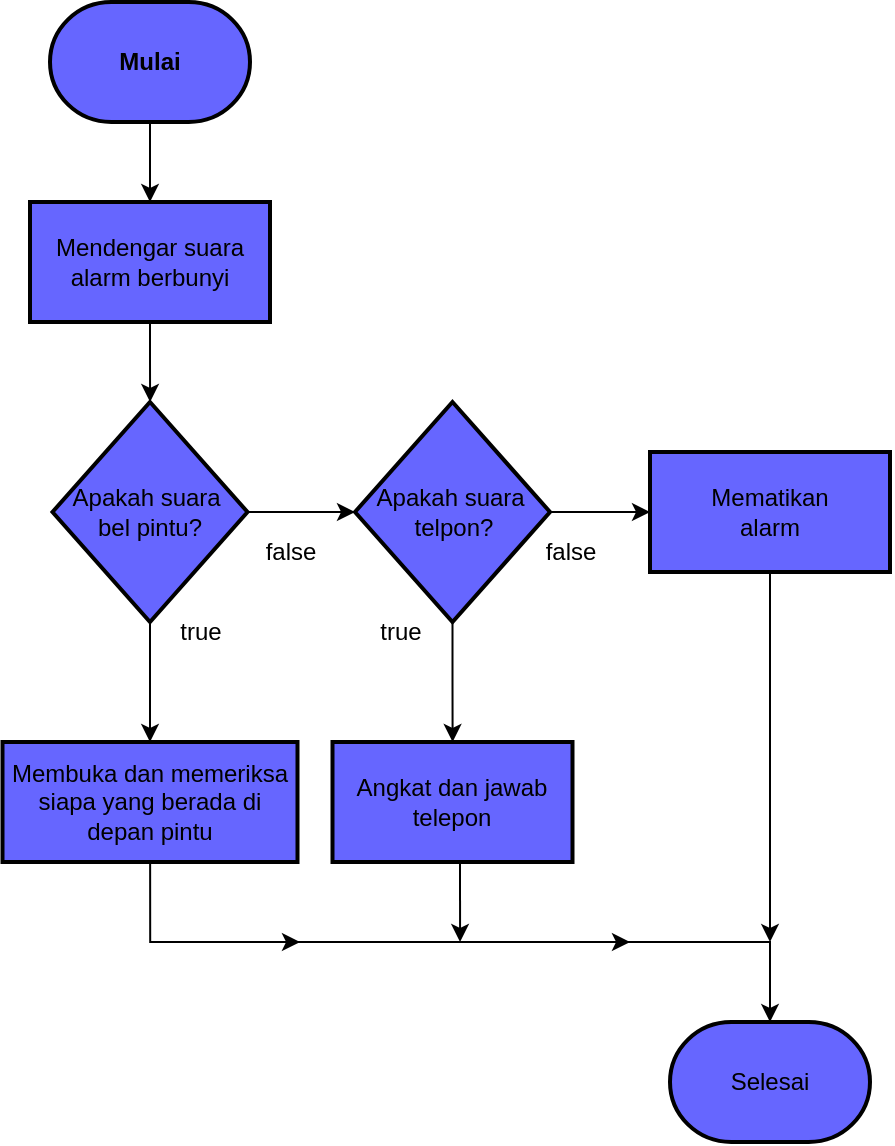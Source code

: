 <mxfile version="24.7.8" pages="10">
  <diagram name="tugas1" id="miWOb4_XHW13EAPvKDP6">
    <mxGraphModel dx="1632" dy="642" grid="1" gridSize="10" guides="1" tooltips="1" connect="1" arrows="1" fold="1" page="1" pageScale="1" pageWidth="850" pageHeight="1100" math="0" shadow="0">
      <root>
        <mxCell id="0" />
        <mxCell id="1" parent="0" />
        <mxCell id="TSF17WVRCVp507LRhEWP-2" value="" style="edgeStyle=orthogonalEdgeStyle;rounded=0;orthogonalLoop=1;jettySize=auto;html=1;" edge="1" parent="1" source="o0ggVLZv9NWIQIgOkQOg-2" target="TSF17WVRCVp507LRhEWP-1">
          <mxGeometry relative="1" as="geometry" />
        </mxCell>
        <mxCell id="o0ggVLZv9NWIQIgOkQOg-2" value="Mulai" style="strokeWidth=2;html=1;shape=mxgraph.flowchart.terminator;whiteSpace=wrap;fontStyle=1;fillColor=#6666FF;" parent="1" vertex="1">
          <mxGeometry x="35" y="20" width="100" height="60" as="geometry" />
        </mxCell>
        <mxCell id="TSF17WVRCVp507LRhEWP-10" value="" style="edgeStyle=orthogonalEdgeStyle;rounded=0;orthogonalLoop=1;jettySize=auto;html=1;" edge="1" parent="1" source="o0ggVLZv9NWIQIgOkQOg-5" target="TSF17WVRCVp507LRhEWP-3">
          <mxGeometry relative="1" as="geometry" />
        </mxCell>
        <mxCell id="TSF17WVRCVp507LRhEWP-11" value="" style="edgeStyle=orthogonalEdgeStyle;rounded=0;orthogonalLoop=1;jettySize=auto;html=1;" edge="1" parent="1" source="o0ggVLZv9NWIQIgOkQOg-5" target="TSF17WVRCVp507LRhEWP-7">
          <mxGeometry relative="1" as="geometry" />
        </mxCell>
        <mxCell id="o0ggVLZv9NWIQIgOkQOg-5" value="Apakah suara&amp;nbsp;&lt;div&gt;bel pintu?&lt;/div&gt;" style="strokeWidth=2;html=1;shape=mxgraph.flowchart.decision;whiteSpace=wrap;fillColor=#6666FF;" parent="1" vertex="1">
          <mxGeometry x="36.25" y="220" width="97.5" height="110" as="geometry" />
        </mxCell>
        <mxCell id="o0ggVLZv9NWIQIgOkQOg-17" style="edgeStyle=orthogonalEdgeStyle;rounded=0;orthogonalLoop=1;jettySize=auto;html=1;" parent="1" target="o0ggVLZv9NWIQIgOkQOg-15" edge="1">
          <mxGeometry relative="1" as="geometry">
            <mxPoint x="250" y="530" as="targetPoint" />
            <Array as="points">
              <mxPoint x="85" y="490" />
              <mxPoint x="395" y="490" />
            </Array>
            <mxPoint x="85.059" y="440" as="sourcePoint" />
          </mxGeometry>
        </mxCell>
        <mxCell id="o0ggVLZv9NWIQIgOkQOg-30" style="edgeStyle=orthogonalEdgeStyle;rounded=0;orthogonalLoop=1;jettySize=auto;html=1;" parent="1" edge="1">
          <mxGeometry relative="1" as="geometry">
            <mxPoint x="240.03" y="490" as="targetPoint" />
            <mxPoint x="240.001" y="440" as="sourcePoint" />
          </mxGeometry>
        </mxCell>
        <mxCell id="o0ggVLZv9NWIQIgOkQOg-15" value="Selesai" style="strokeWidth=2;html=1;shape=mxgraph.flowchart.terminator;whiteSpace=wrap;fillColor=#6666FF;" parent="1" vertex="1">
          <mxGeometry x="345" y="530" width="100" height="60" as="geometry" />
        </mxCell>
        <mxCell id="o0ggVLZv9NWIQIgOkQOg-22" value="" style="endArrow=classic;html=1;rounded=0;" parent="1" edge="1">
          <mxGeometry width="50" height="50" relative="1" as="geometry">
            <mxPoint x="90" y="490" as="sourcePoint" />
            <mxPoint x="160" y="490" as="targetPoint" />
          </mxGeometry>
        </mxCell>
        <mxCell id="o0ggVLZv9NWIQIgOkQOg-23" value="" style="endArrow=classic;html=1;rounded=0;" parent="1" edge="1">
          <mxGeometry width="50" height="50" relative="1" as="geometry">
            <mxPoint x="255" y="490" as="sourcePoint" />
            <mxPoint x="325" y="490" as="targetPoint" />
          </mxGeometry>
        </mxCell>
        <mxCell id="ILL-AepveqIwUQ5bRrPF-1" value="true" style="text;html=1;align=center;verticalAlign=middle;resizable=0;points=[];autosize=1;strokeColor=none;fillColor=none;" parent="1" vertex="1">
          <mxGeometry x="90" y="320" width="40" height="30" as="geometry" />
        </mxCell>
        <mxCell id="ILL-AepveqIwUQ5bRrPF-2" value="true" style="text;html=1;align=center;verticalAlign=middle;resizable=0;points=[];autosize=1;strokeColor=none;fillColor=none;" parent="1" vertex="1">
          <mxGeometry x="190" y="320" width="40" height="30" as="geometry" />
        </mxCell>
        <mxCell id="ILL-AepveqIwUQ5bRrPF-3" value="false" style="text;html=1;align=center;verticalAlign=middle;resizable=0;points=[];autosize=1;strokeColor=none;fillColor=none;" parent="1" vertex="1">
          <mxGeometry x="130" y="280" width="50" height="30" as="geometry" />
        </mxCell>
        <mxCell id="ILL-AepveqIwUQ5bRrPF-4" value="false" style="text;html=1;align=center;verticalAlign=middle;resizable=0;points=[];autosize=1;strokeColor=none;fillColor=none;" parent="1" vertex="1">
          <mxGeometry x="270" y="280" width="50" height="30" as="geometry" />
        </mxCell>
        <mxCell id="TSF17WVRCVp507LRhEWP-8" value="" style="edgeStyle=orthogonalEdgeStyle;rounded=0;orthogonalLoop=1;jettySize=auto;html=1;" edge="1" parent="1" source="TSF17WVRCVp507LRhEWP-1" target="o0ggVLZv9NWIQIgOkQOg-5">
          <mxGeometry relative="1" as="geometry" />
        </mxCell>
        <mxCell id="TSF17WVRCVp507LRhEWP-1" value="Mendengar suara alarm berbunyi" style="whiteSpace=wrap;html=1;strokeWidth=2;fillColor=#6666FF;" vertex="1" parent="1">
          <mxGeometry x="25" y="120" width="120" height="60" as="geometry" />
        </mxCell>
        <mxCell id="TSF17WVRCVp507LRhEWP-3" value="Membuka dan memeriksa siapa yang berada di depan pintu" style="whiteSpace=wrap;html=1;strokeWidth=2;fillColor=#6666FF;" vertex="1" parent="1">
          <mxGeometry x="11.25" y="390" width="147.5" height="60" as="geometry" />
        </mxCell>
        <mxCell id="TSF17WVRCVp507LRhEWP-17" style="edgeStyle=orthogonalEdgeStyle;rounded=0;orthogonalLoop=1;jettySize=auto;html=1;" edge="1" parent="1" source="TSF17WVRCVp507LRhEWP-5">
          <mxGeometry relative="1" as="geometry">
            <mxPoint x="395" y="490" as="targetPoint" />
          </mxGeometry>
        </mxCell>
        <mxCell id="TSF17WVRCVp507LRhEWP-5" value="Mematikan&lt;div&gt;&lt;span style=&quot;background-color: initial;&quot;&gt;alarm&lt;/span&gt;&lt;/div&gt;" style="whiteSpace=wrap;html=1;strokeWidth=2;fillColor=#6666FF;" vertex="1" parent="1">
          <mxGeometry x="335" y="245" width="120" height="60" as="geometry" />
        </mxCell>
        <mxCell id="TSF17WVRCVp507LRhEWP-6" value="Angkat dan jawab telepon" style="whiteSpace=wrap;html=1;strokeWidth=2;fillColor=#6666FF;" vertex="1" parent="1">
          <mxGeometry x="176.25" y="390" width="120" height="60" as="geometry" />
        </mxCell>
        <mxCell id="TSF17WVRCVp507LRhEWP-12" value="" style="edgeStyle=orthogonalEdgeStyle;rounded=0;orthogonalLoop=1;jettySize=auto;html=1;" edge="1" parent="1" source="TSF17WVRCVp507LRhEWP-7" target="TSF17WVRCVp507LRhEWP-5">
          <mxGeometry relative="1" as="geometry" />
        </mxCell>
        <mxCell id="TSF17WVRCVp507LRhEWP-13" value="" style="edgeStyle=orthogonalEdgeStyle;rounded=0;orthogonalLoop=1;jettySize=auto;html=1;" edge="1" parent="1" source="TSF17WVRCVp507LRhEWP-7" target="TSF17WVRCVp507LRhEWP-6">
          <mxGeometry relative="1" as="geometry" />
        </mxCell>
        <mxCell id="TSF17WVRCVp507LRhEWP-7" value="Apakah suara&amp;nbsp;&lt;div&gt;telpon?&lt;/div&gt;" style="strokeWidth=2;html=1;shape=mxgraph.flowchart.decision;whiteSpace=wrap;fillColor=#6666FF;" vertex="1" parent="1">
          <mxGeometry x="187.5" y="220" width="97.5" height="110" as="geometry" />
        </mxCell>
      </root>
    </mxGraphModel>
  </diagram>
  <diagram id="j7kRvz1oCSY46gnhKA2N" name="tugas2">
    <mxGraphModel dx="1152" dy="453" grid="1" gridSize="10" guides="1" tooltips="1" connect="1" arrows="1" fold="1" page="1" pageScale="1" pageWidth="850" pageHeight="1100" math="0" shadow="0">
      <root>
        <mxCell id="0" />
        <mxCell id="1" parent="0" />
        <mxCell id="ncKB_x8kTswOBR2wUCor-8" value="" style="edgeStyle=orthogonalEdgeStyle;rounded=0;orthogonalLoop=1;jettySize=auto;html=1;fillColor=#6666FF;" parent="1" source="Oxl9ugzqYREt3vAEF6Jk-1" target="ncKB_x8kTswOBR2wUCor-6" edge="1">
          <mxGeometry relative="1" as="geometry" />
        </mxCell>
        <mxCell id="Oxl9ugzqYREt3vAEF6Jk-1" value="Mulai" style="strokeWidth=2;html=1;shape=mxgraph.flowchart.terminator;whiteSpace=wrap;fillColor=#6666FF;" parent="1" vertex="1">
          <mxGeometry x="70" y="125" width="100" height="60" as="geometry" />
        </mxCell>
        <mxCell id="Oxl9ugzqYREt3vAEF6Jk-2" value="Selesai" style="strokeWidth=2;html=1;shape=mxgraph.flowchart.terminator;whiteSpace=wrap;fillColor=#6666FF;" parent="1" vertex="1">
          <mxGeometry x="430" y="350" width="100" height="60" as="geometry" />
        </mxCell>
        <mxCell id="ncKB_x8kTswOBR2wUCor-18" value="" style="edgeStyle=orthogonalEdgeStyle;rounded=0;orthogonalLoop=1;jettySize=auto;html=1;fillColor=#6666FF;" parent="1" source="ncKB_x8kTswOBR2wUCor-5" target="ncKB_x8kTswOBR2wUCor-9" edge="1">
          <mxGeometry relative="1" as="geometry" />
        </mxCell>
        <mxCell id="ncKB_x8kTswOBR2wUCor-5" value="tuangkan bumbu pada piring" style="whiteSpace=wrap;html=1;strokeWidth=2;fillColor=#6666FF;" parent="1" vertex="1">
          <mxGeometry x="420" y="125" width="120" height="60" as="geometry" />
        </mxCell>
        <mxCell id="ncKB_x8kTswOBR2wUCor-17" value="" style="edgeStyle=orthogonalEdgeStyle;rounded=0;orthogonalLoop=1;jettySize=auto;html=1;fillColor=#6666FF;" parent="1" source="ncKB_x8kTswOBR2wUCor-6" target="ncKB_x8kTswOBR2wUCor-5" edge="1">
          <mxGeometry relative="1" as="geometry" />
        </mxCell>
        <mxCell id="ncKB_x8kTswOBR2wUCor-6" value="mie instan,&amp;nbsp;&lt;span style=&quot;background-color: initial;&quot;&gt;air, piring,&lt;/span&gt;&lt;div&gt;&lt;span style=&quot;background-color: initial;&quot;&gt;panci,&amp;nbsp;&lt;/span&gt;&lt;span style=&quot;background-color: initial;&quot;&gt;mie matang&lt;/span&gt;&lt;/div&gt;" style="shape=parallelogram;html=1;strokeWidth=2;perimeter=parallelogramPerimeter;whiteSpace=wrap;rounded=1;arcSize=12;size=0.23;fillColor=#6666FF;" parent="1" vertex="1">
          <mxGeometry x="210" y="120" width="180" height="70" as="geometry" />
        </mxCell>
        <mxCell id="ncKB_x8kTswOBR2wUCor-19" value="" style="edgeStyle=orthogonalEdgeStyle;rounded=0;orthogonalLoop=1;jettySize=auto;html=1;fillColor=#6666FF;" parent="1" source="ncKB_x8kTswOBR2wUCor-9" target="ncKB_x8kTswOBR2wUCor-10" edge="1">
          <mxGeometry relative="1" as="geometry" />
        </mxCell>
        <mxCell id="ncKB_x8kTswOBR2wUCor-9" value="panaskan air pada panci" style="whiteSpace=wrap;html=1;strokeWidth=2;fillColor=#6666FF;" parent="1" vertex="1">
          <mxGeometry x="590" y="125" width="120" height="60" as="geometry" />
        </mxCell>
        <mxCell id="ncKB_x8kTswOBR2wUCor-20" value="" style="edgeStyle=orthogonalEdgeStyle;rounded=0;orthogonalLoop=1;jettySize=auto;html=1;fillColor=#6666FF;" parent="1" source="ncKB_x8kTswOBR2wUCor-10" target="ncKB_x8kTswOBR2wUCor-11" edge="1">
          <mxGeometry relative="1" as="geometry" />
        </mxCell>
        <mxCell id="ncKB_x8kTswOBR2wUCor-10" value="tunggu hinga mendidih" style="whiteSpace=wrap;html=1;strokeWidth=2;fillColor=#6666FF;" parent="1" vertex="1">
          <mxGeometry x="590" y="240" width="120" height="60" as="geometry" />
        </mxCell>
        <mxCell id="ncKB_x8kTswOBR2wUCor-21" value="" style="edgeStyle=orthogonalEdgeStyle;rounded=0;orthogonalLoop=1;jettySize=auto;html=1;fillColor=#6666FF;" parent="1" source="ncKB_x8kTswOBR2wUCor-11" target="ncKB_x8kTswOBR2wUCor-12" edge="1">
          <mxGeometry relative="1" as="geometry" />
        </mxCell>
        <mxCell id="ncKB_x8kTswOBR2wUCor-11" value="masukan mie pada panci" style="whiteSpace=wrap;html=1;strokeWidth=2;fillColor=#6666FF;" parent="1" vertex="1">
          <mxGeometry x="420" y="240" width="120" height="60" as="geometry" />
        </mxCell>
        <mxCell id="ncKB_x8kTswOBR2wUCor-22" value="" style="edgeStyle=orthogonalEdgeStyle;rounded=0;orthogonalLoop=1;jettySize=auto;html=1;fillColor=#6666FF;" parent="1" source="ncKB_x8kTswOBR2wUCor-12" target="ncKB_x8kTswOBR2wUCor-13" edge="1">
          <mxGeometry relative="1" as="geometry" />
        </mxCell>
        <mxCell id="ncKB_x8kTswOBR2wUCor-12" value="tunggu hinga matang" style="whiteSpace=wrap;html=1;strokeWidth=2;fillColor=#6666FF;" parent="1" vertex="1">
          <mxGeometry x="240" y="240" width="120" height="60" as="geometry" />
        </mxCell>
        <mxCell id="ncKB_x8kTswOBR2wUCor-23" value="" style="edgeStyle=orthogonalEdgeStyle;rounded=0;orthogonalLoop=1;jettySize=auto;html=1;fillColor=#6666FF;" parent="1" source="ncKB_x8kTswOBR2wUCor-13" target="ncKB_x8kTswOBR2wUCor-14" edge="1">
          <mxGeometry relative="1" as="geometry" />
        </mxCell>
        <mxCell id="ncKB_x8kTswOBR2wUCor-13" value="tiriskan mie pada piring&amp;nbsp;" style="whiteSpace=wrap;html=1;strokeWidth=2;fillColor=#6666FF;" parent="1" vertex="1">
          <mxGeometry x="50" y="240" width="120" height="60" as="geometry" />
        </mxCell>
        <mxCell id="0GnbhXwii_gOQa0Xrncm-2" value="" style="edgeStyle=orthogonalEdgeStyle;rounded=0;orthogonalLoop=1;jettySize=auto;html=1;fillColor=#6666FF;" parent="1" source="ncKB_x8kTswOBR2wUCor-14" target="ncKB_x8kTswOBR2wUCor-15" edge="1">
          <mxGeometry relative="1" as="geometry" />
        </mxCell>
        <mxCell id="ncKB_x8kTswOBR2wUCor-14" value="aduk mie dengan bumbu sampai rata" style="whiteSpace=wrap;html=1;strokeWidth=2;fillColor=#6666FF;" parent="1" vertex="1">
          <mxGeometry x="50" y="350" width="120" height="60" as="geometry" />
        </mxCell>
        <mxCell id="ncKB_x8kTswOBR2wUCor-25" style="edgeStyle=orthogonalEdgeStyle;rounded=0;orthogonalLoop=1;jettySize=auto;html=1;fillColor=#6666FF;" parent="1" source="ncKB_x8kTswOBR2wUCor-15" target="Oxl9ugzqYREt3vAEF6Jk-2" edge="1">
          <mxGeometry relative="1" as="geometry">
            <mxPoint x="220" y="385.0" as="targetPoint" />
          </mxGeometry>
        </mxCell>
        <mxCell id="ncKB_x8kTswOBR2wUCor-15" value="mie matang" style="shape=parallelogram;html=1;strokeWidth=2;perimeter=parallelogramPerimeter;whiteSpace=wrap;rounded=1;arcSize=12;size=0.23;fillColor=#6666FF;" parent="1" vertex="1">
          <mxGeometry x="210" y="345" width="180" height="70" as="geometry" />
        </mxCell>
      </root>
    </mxGraphModel>
  </diagram>
  <diagram id="v35rPTUYaKBmsnUY_zCa" name="tugas3">
    <mxGraphModel dx="1399" dy="550" grid="1" gridSize="10" guides="1" tooltips="1" connect="1" arrows="1" fold="1" page="1" pageScale="1" pageWidth="850" pageHeight="1100" math="0" shadow="0">
      <root>
        <mxCell id="0" />
        <mxCell id="1" parent="0" />
        <mxCell id="LtrsR6WDN6V7kcmuWia4-2" value="" style="edgeStyle=orthogonalEdgeStyle;rounded=0;orthogonalLoop=1;jettySize=auto;html=1;fillColor=#6666FF;" parent="1" source="A3q9MVxCdTtIKkBqpQxx-1" target="LtrsR6WDN6V7kcmuWia4-1" edge="1">
          <mxGeometry relative="1" as="geometry" />
        </mxCell>
        <mxCell id="A3q9MVxCdTtIKkBqpQxx-1" value="Mulai" style="strokeWidth=2;html=1;shape=mxgraph.flowchart.terminator;whiteSpace=wrap;fillColor=#6666FF;" parent="1" vertex="1">
          <mxGeometry x="40" y="70" width="100" height="60" as="geometry" />
        </mxCell>
        <mxCell id="A3q9MVxCdTtIKkBqpQxx-2" value="Selesai" style="strokeWidth=2;html=1;shape=mxgraph.flowchart.terminator;whiteSpace=wrap;fillColor=#6666FF;" parent="1" vertex="1">
          <mxGeometry x="40" y="310" width="100" height="60" as="geometry" />
        </mxCell>
        <mxCell id="QscrAr2wtu8-EiXdCA6V-10" value="" style="edgeStyle=orthogonalEdgeStyle;rounded=0;orthogonalLoop=1;jettySize=auto;html=1;fillColor=#6666FF;" parent="1" source="LtrsR6WDN6V7kcmuWia4-1" target="mB_IGUlIld1gHt9el6ma-1" edge="1">
          <mxGeometry relative="1" as="geometry" />
        </mxCell>
        <mxCell id="LtrsR6WDN6V7kcmuWia4-1" value="thnKabisat" style="shape=parallelogram;perimeter=parallelogramPerimeter;whiteSpace=wrap;html=1;fixedSize=1;strokeWidth=2;fillColor=#6666FF;" parent="1" vertex="1">
          <mxGeometry x="30" y="180" width="120" height="60" as="geometry" />
        </mxCell>
        <mxCell id="QscrAr2wtu8-EiXdCA6V-3" value="" style="edgeStyle=orthogonalEdgeStyle;rounded=0;orthogonalLoop=1;jettySize=auto;html=1;fillColor=#6666FF;" parent="1" source="mB_IGUlIld1gHt9el6ma-1" target="mB_IGUlIld1gHt9el6ma-5" edge="1">
          <mxGeometry relative="1" as="geometry" />
        </mxCell>
        <mxCell id="QscrAr2wtu8-EiXdCA6V-11" value="" style="edgeStyle=orthogonalEdgeStyle;rounded=0;orthogonalLoop=1;jettySize=auto;html=1;" parent="1" source="mB_IGUlIld1gHt9el6ma-1" target="QscrAr2wtu8-EiXdCA6V-1" edge="1">
          <mxGeometry relative="1" as="geometry" />
        </mxCell>
        <mxCell id="mB_IGUlIld1gHt9el6ma-1" value="thnKabisat%400 = 0" style="rhombus;whiteSpace=wrap;html=1;strokeWidth=2;fillColor=#6666FF;" parent="1" vertex="1">
          <mxGeometry x="185" y="150" width="150" height="120" as="geometry" />
        </mxCell>
        <mxCell id="QscrAr2wtu8-EiXdCA6V-23" style="edgeStyle=orthogonalEdgeStyle;rounded=0;orthogonalLoop=1;jettySize=auto;html=1;fillColor=#6666FF;" parent="1" source="mB_IGUlIld1gHt9el6ma-5" edge="1">
          <mxGeometry relative="1" as="geometry">
            <mxPoint x="260" y="450" as="targetPoint" />
          </mxGeometry>
        </mxCell>
        <mxCell id="mB_IGUlIld1gHt9el6ma-5" value="&amp;nbsp;ket = &quot;tahun kabisat&quot;&amp;nbsp;" style="whiteSpace=wrap;html=1;strokeWidth=2;fillColor=#6666FF;" parent="1" vertex="1">
          <mxGeometry x="200" y="320" width="120" height="60" as="geometry" />
        </mxCell>
        <mxCell id="QscrAr2wtu8-EiXdCA6V-21" style="edgeStyle=orthogonalEdgeStyle;rounded=0;orthogonalLoop=1;jettySize=auto;html=1;fillColor=#6666FF;" parent="1" source="R8PGDjCxfI9ucVZfrlnh-3" edge="1">
          <mxGeometry relative="1" as="geometry">
            <mxPoint x="465" y="450" as="targetPoint" />
          </mxGeometry>
        </mxCell>
        <mxCell id="R8PGDjCxfI9ucVZfrlnh-3" value="ket = &quot;bukan tahun kabisat&quot;" style="whiteSpace=wrap;html=1;strokeWidth=2;fillColor=#6666FF;" parent="1" vertex="1">
          <mxGeometry x="405" y="320" width="120" height="60" as="geometry" />
        </mxCell>
        <mxCell id="QscrAr2wtu8-EiXdCA6V-20" style="edgeStyle=orthogonalEdgeStyle;rounded=0;orthogonalLoop=1;jettySize=auto;html=1;fillColor=#6666FF;" parent="1" source="R8PGDjCxfI9ucVZfrlnh-4" edge="1">
          <mxGeometry relative="1" as="geometry">
            <mxPoint x="560" y="450" as="targetPoint" />
          </mxGeometry>
        </mxCell>
        <mxCell id="R8PGDjCxfI9ucVZfrlnh-4" value="&amp;nbsp;ket = &quot;tahun kabisat&quot;&amp;nbsp;" style="whiteSpace=wrap;html=1;strokeWidth=2;fillColor=#6666FF;" parent="1" vertex="1">
          <mxGeometry x="605" y="320" width="120" height="60" as="geometry" />
        </mxCell>
        <mxCell id="R8PGDjCxfI9ucVZfrlnh-7" value="ket" style="shape=parallelogram;perimeter=parallelogramPerimeter;whiteSpace=wrap;html=1;fixedSize=1;strokeWidth=2;fillColor=#6666FF;" parent="1" vertex="1">
          <mxGeometry x="30" y="420" width="120" height="60" as="geometry" />
        </mxCell>
        <mxCell id="QscrAr2wtu8-EiXdCA6V-4" value="" style="edgeStyle=orthogonalEdgeStyle;rounded=0;orthogonalLoop=1;jettySize=auto;html=1;fillColor=#6666FF;" parent="1" source="QscrAr2wtu8-EiXdCA6V-1" target="R8PGDjCxfI9ucVZfrlnh-3" edge="1">
          <mxGeometry relative="1" as="geometry" />
        </mxCell>
        <mxCell id="QscrAr2wtu8-EiXdCA6V-12" value="" style="edgeStyle=orthogonalEdgeStyle;rounded=0;orthogonalLoop=1;jettySize=auto;html=1;fillColor=#6666FF;" parent="1" source="QscrAr2wtu8-EiXdCA6V-1" target="QscrAr2wtu8-EiXdCA6V-2" edge="1">
          <mxGeometry relative="1" as="geometry" />
        </mxCell>
        <mxCell id="QscrAr2wtu8-EiXdCA6V-1" value="thnKabisat%100 = 0" style="rhombus;whiteSpace=wrap;html=1;strokeWidth=2;fillColor=#6666FF;" parent="1" vertex="1">
          <mxGeometry x="390" y="150" width="150" height="120" as="geometry" />
        </mxCell>
        <mxCell id="QscrAr2wtu8-EiXdCA6V-5" value="" style="edgeStyle=orthogonalEdgeStyle;rounded=0;orthogonalLoop=1;jettySize=auto;html=1;fillColor=#6666FF;" parent="1" source="QscrAr2wtu8-EiXdCA6V-2" target="R8PGDjCxfI9ucVZfrlnh-4" edge="1">
          <mxGeometry relative="1" as="geometry" />
        </mxCell>
        <mxCell id="QscrAr2wtu8-EiXdCA6V-32" style="edgeStyle=orthogonalEdgeStyle;rounded=0;orthogonalLoop=1;jettySize=auto;html=1;entryX=0.5;entryY=0;entryDx=0;entryDy=0;fillColor=#6666FF;" parent="1" source="QscrAr2wtu8-EiXdCA6V-2" target="QscrAr2wtu8-EiXdCA6V-15" edge="1">
          <mxGeometry relative="1" as="geometry">
            <mxPoint x="760" y="410" as="targetPoint" />
            <Array as="points">
              <mxPoint x="760" y="210" />
            </Array>
          </mxGeometry>
        </mxCell>
        <mxCell id="QscrAr2wtu8-EiXdCA6V-2" value="thnKabisat%4= 0" style="rhombus;whiteSpace=wrap;html=1;strokeWidth=2;fillColor=#6666FF;" parent="1" vertex="1">
          <mxGeometry x="590" y="150" width="150" height="120" as="geometry" />
        </mxCell>
        <mxCell id="QscrAr2wtu8-EiXdCA6V-6" value="true" style="text;html=1;align=center;verticalAlign=middle;resizable=0;points=[];autosize=1;strokeColor=none;fillColor=none;" parent="1" vertex="1">
          <mxGeometry x="260" y="270" width="40" height="30" as="geometry" />
        </mxCell>
        <mxCell id="QscrAr2wtu8-EiXdCA6V-7" value="true" style="text;html=1;align=center;verticalAlign=middle;resizable=0;points=[];autosize=1;strokeColor=none;fillColor=none;" parent="1" vertex="1">
          <mxGeometry x="460" y="270" width="40" height="30" as="geometry" />
        </mxCell>
        <mxCell id="QscrAr2wtu8-EiXdCA6V-9" value="true" style="text;html=1;align=center;verticalAlign=middle;resizable=0;points=[];autosize=1;strokeColor=none;fillColor=none;" parent="1" vertex="1">
          <mxGeometry x="660" y="270" width="40" height="30" as="geometry" />
        </mxCell>
        <mxCell id="QscrAr2wtu8-EiXdCA6V-13" value="false" style="text;html=1;align=center;verticalAlign=middle;resizable=0;points=[];autosize=1;strokeColor=none;fillColor=none;" parent="1" vertex="1">
          <mxGeometry x="320" y="180" width="50" height="30" as="geometry" />
        </mxCell>
        <mxCell id="QscrAr2wtu8-EiXdCA6V-14" value="false" style="text;html=1;align=center;verticalAlign=middle;resizable=0;points=[];autosize=1;strokeColor=none;fillColor=none;" parent="1" vertex="1">
          <mxGeometry x="525" y="180" width="50" height="30" as="geometry" />
        </mxCell>
        <mxCell id="QscrAr2wtu8-EiXdCA6V-24" style="edgeStyle=orthogonalEdgeStyle;rounded=0;orthogonalLoop=1;jettySize=auto;html=1;entryX=1;entryY=0.5;entryDx=0;entryDy=0;fillColor=#6666FF;" parent="1" source="QscrAr2wtu8-EiXdCA6V-15" target="R8PGDjCxfI9ucVZfrlnh-7" edge="1">
          <mxGeometry relative="1" as="geometry" />
        </mxCell>
        <mxCell id="QscrAr2wtu8-EiXdCA6V-15" value="ket = &quot;bukan tahun kabisat&quot;" style="whiteSpace=wrap;html=1;strokeWidth=2;fillColor=#6666FF;" parent="1" vertex="1">
          <mxGeometry x="700" y="420" width="120" height="60" as="geometry" />
        </mxCell>
        <mxCell id="QscrAr2wtu8-EiXdCA6V-19" value="false" style="text;html=1;align=center;verticalAlign=middle;resizable=0;points=[];autosize=1;strokeColor=none;fillColor=none;" parent="1" vertex="1">
          <mxGeometry x="725" y="180" width="50" height="30" as="geometry" />
        </mxCell>
        <mxCell id="QscrAr2wtu8-EiXdCA6V-28" style="edgeStyle=orthogonalEdgeStyle;rounded=0;orthogonalLoop=1;jettySize=auto;html=1;entryX=0.5;entryY=1;entryDx=0;entryDy=0;entryPerimeter=0;fillColor=#6666FF;" parent="1" source="R8PGDjCxfI9ucVZfrlnh-7" target="A3q9MVxCdTtIKkBqpQxx-2" edge="1">
          <mxGeometry relative="1" as="geometry" />
        </mxCell>
        <mxCell id="QscrAr2wtu8-EiXdCA6V-30" value="" style="endArrow=classic;html=1;rounded=0;fillColor=#6666FF;" parent="1" edge="1">
          <mxGeometry width="50" height="50" relative="1" as="geometry">
            <mxPoint x="440" y="449.76" as="sourcePoint" />
            <mxPoint x="360" y="449.76" as="targetPoint" />
          </mxGeometry>
        </mxCell>
        <mxCell id="QscrAr2wtu8-EiXdCA6V-31" value="" style="endArrow=classic;html=1;rounded=0;fillColor=#6666FF;" parent="1" edge="1">
          <mxGeometry width="50" height="50" relative="1" as="geometry">
            <mxPoint x="540" y="449.76" as="sourcePoint" />
            <mxPoint x="490" y="450.17" as="targetPoint" />
          </mxGeometry>
        </mxCell>
      </root>
    </mxGraphModel>
  </diagram>
  <diagram name="tugas4" id="lLnxi1t-fLfN7UA2pPqc">
    <mxGraphModel dx="1152" dy="453" grid="1" gridSize="10" guides="1" tooltips="1" connect="1" arrows="1" fold="1" page="1" pageScale="1" pageWidth="850" pageHeight="1100" math="0" shadow="0">
      <root>
        <mxCell id="9IVKU0J4mOgpUBiPV7zC-0" />
        <mxCell id="9IVKU0J4mOgpUBiPV7zC-1" parent="9IVKU0J4mOgpUBiPV7zC-0" />
        <mxCell id="9IVKU0J4mOgpUBiPV7zC-2" value="" style="edgeStyle=orthogonalEdgeStyle;rounded=0;orthogonalLoop=1;jettySize=auto;html=1;fillColor=#6666FF;" parent="9IVKU0J4mOgpUBiPV7zC-1" source="9IVKU0J4mOgpUBiPV7zC-3" edge="1">
          <mxGeometry relative="1" as="geometry">
            <mxPoint x="90" y="180" as="targetPoint" />
          </mxGeometry>
        </mxCell>
        <mxCell id="9IVKU0J4mOgpUBiPV7zC-3" value="Mulai" style="strokeWidth=2;html=1;shape=mxgraph.flowchart.terminator;whiteSpace=wrap;fillColor=#6666FF;" parent="9IVKU0J4mOgpUBiPV7zC-1" vertex="1">
          <mxGeometry x="40" y="40" width="100" height="60" as="geometry" />
        </mxCell>
        <mxCell id="9IVKU0J4mOgpUBiPV7zC-4" value="Selesai" style="strokeWidth=2;html=1;shape=mxgraph.flowchart.terminator;whiteSpace=wrap;fillColor=#6666FF;" parent="9IVKU0J4mOgpUBiPV7zC-1" vertex="1">
          <mxGeometry x="420" y="310" width="100" height="60" as="geometry" />
        </mxCell>
        <mxCell id="Lr4_rLMel1ThA4YQbQ1y-11" style="edgeStyle=orthogonalEdgeStyle;rounded=0;orthogonalLoop=1;jettySize=auto;html=1;entryX=1;entryY=0.5;entryDx=0;entryDy=0;entryPerimeter=0;fillColor=#6666FF;" parent="9IVKU0J4mOgpUBiPV7zC-1" source="9IVKU0J4mOgpUBiPV7zC-16" target="9IVKU0J4mOgpUBiPV7zC-4" edge="1">
          <mxGeometry relative="1" as="geometry">
            <Array as="points">
              <mxPoint x="560" y="90" />
              <mxPoint x="560" y="340" />
            </Array>
          </mxGeometry>
        </mxCell>
        <mxCell id="9IVKU0J4mOgpUBiPV7zC-16" value="tiket berhasil&amp;nbsp;&lt;div&gt;di beli&lt;/div&gt;" style="shape=parallelogram;perimeter=parallelogramPerimeter;whiteSpace=wrap;html=1;fixedSize=1;strokeWidth=2;fillColor=#6666FF;" parent="9IVKU0J4mOgpUBiPV7zC-1" vertex="1">
          <mxGeometry x="420" y="60" width="120" height="60" as="geometry" />
        </mxCell>
        <mxCell id="Lr4_rLMel1ThA4YQbQ1y-2" value="" style="edgeStyle=orthogonalEdgeStyle;rounded=0;orthogonalLoop=1;jettySize=auto;html=1;fillColor=#6666FF;" parent="9IVKU0J4mOgpUBiPV7zC-1" source="9IVKU0J4mOgpUBiPV7zC-22" target="yjtqYbzkIhoJ_ttlzH1n-4" edge="1">
          <mxGeometry relative="1" as="geometry" />
        </mxCell>
        <mxCell id="Lr4_rLMel1ThA4YQbQ1y-3" value="" style="edgeStyle=orthogonalEdgeStyle;rounded=0;orthogonalLoop=1;jettySize=auto;html=1;fillColor=#6666FF;" parent="9IVKU0J4mOgpUBiPV7zC-1" source="9IVKU0J4mOgpUBiPV7zC-22" target="Lr4_rLMel1ThA4YQbQ1y-0" edge="1">
          <mxGeometry relative="1" as="geometry" />
        </mxCell>
        <mxCell id="9IVKU0J4mOgpUBiPV7zC-22" value="apakah pembayaran&lt;div&gt;cash?&lt;/div&gt;" style="rhombus;whiteSpace=wrap;html=1;strokeWidth=2;fillColor=#6666FF;" parent="9IVKU0J4mOgpUBiPV7zC-1" vertex="1">
          <mxGeometry x="205" y="170" width="150" height="120" as="geometry" />
        </mxCell>
        <mxCell id="yjtqYbzkIhoJ_ttlzH1n-5" value="" style="edgeStyle=orthogonalEdgeStyle;rounded=0;orthogonalLoop=1;jettySize=auto;html=1;fillColor=#6666FF;" parent="9IVKU0J4mOgpUBiPV7zC-1" source="9IVKU0J4mOgpUBiPV7zC-29" target="yjtqYbzkIhoJ_ttlzH1n-2" edge="1">
          <mxGeometry relative="1" as="geometry" />
        </mxCell>
        <mxCell id="9IVKU0J4mOgpUBiPV7zC-29" value="Menuji kasir bioskop" style="whiteSpace=wrap;html=1;strokeWidth=2;fillColor=#6666FF;" parent="9IVKU0J4mOgpUBiPV7zC-1" vertex="1">
          <mxGeometry x="30" y="180" width="120" height="60" as="geometry" />
        </mxCell>
        <mxCell id="yjtqYbzkIhoJ_ttlzH1n-6" value="" style="edgeStyle=orthogonalEdgeStyle;rounded=0;orthogonalLoop=1;jettySize=auto;html=1;fillColor=#6666FF;" parent="9IVKU0J4mOgpUBiPV7zC-1" source="yjtqYbzkIhoJ_ttlzH1n-2" target="yjtqYbzkIhoJ_ttlzH1n-3" edge="1">
          <mxGeometry relative="1" as="geometry" />
        </mxCell>
        <mxCell id="yjtqYbzkIhoJ_ttlzH1n-2" value="memilih film dan tempat duduk" style="whiteSpace=wrap;html=1;strokeWidth=2;fillColor=#6666FF;" parent="9IVKU0J4mOgpUBiPV7zC-1" vertex="1">
          <mxGeometry x="30" y="350" width="120" height="60" as="geometry" />
        </mxCell>
        <mxCell id="yjtqYbzkIhoJ_ttlzH1n-7" value="" style="edgeStyle=orthogonalEdgeStyle;rounded=0;orthogonalLoop=1;jettySize=auto;html=1;fillColor=#6666FF;" parent="9IVKU0J4mOgpUBiPV7zC-1" source="yjtqYbzkIhoJ_ttlzH1n-3" target="9IVKU0J4mOgpUBiPV7zC-22" edge="1">
          <mxGeometry relative="1" as="geometry" />
        </mxCell>
        <mxCell id="yjtqYbzkIhoJ_ttlzH1n-3" value="membayar&lt;div&gt;&lt;span style=&quot;background-color: initial;&quot;&gt;harga tiket&lt;/span&gt;&lt;/div&gt;" style="whiteSpace=wrap;html=1;strokeWidth=2;fillColor=#6666FF;" parent="9IVKU0J4mOgpUBiPV7zC-1" vertex="1">
          <mxGeometry x="220" y="350" width="120" height="60" as="geometry" />
        </mxCell>
        <mxCell id="Lr4_rLMel1ThA4YQbQ1y-6" value="" style="edgeStyle=orthogonalEdgeStyle;rounded=0;orthogonalLoop=1;jettySize=auto;html=1;fillColor=#6666FF;" parent="9IVKU0J4mOgpUBiPV7zC-1" source="yjtqYbzkIhoJ_ttlzH1n-4" target="9IVKU0J4mOgpUBiPV7zC-16" edge="1">
          <mxGeometry relative="1" as="geometry" />
        </mxCell>
        <mxCell id="yjtqYbzkIhoJ_ttlzH1n-4" value="memberikan uang ke kasir" style="whiteSpace=wrap;html=1;strokeWidth=2;fillColor=#6666FF;" parent="9IVKU0J4mOgpUBiPV7zC-1" vertex="1">
          <mxGeometry x="220" y="60" width="120" height="60" as="geometry" />
        </mxCell>
        <mxCell id="Lr4_rLMel1ThA4YQbQ1y-12" value="" style="edgeStyle=orthogonalEdgeStyle;rounded=0;orthogonalLoop=1;jettySize=auto;html=1;fillColor=#6666FF;" parent="9IVKU0J4mOgpUBiPV7zC-1" source="Lr4_rLMel1ThA4YQbQ1y-0" target="9IVKU0J4mOgpUBiPV7zC-16" edge="1">
          <mxGeometry relative="1" as="geometry" />
        </mxCell>
        <mxCell id="Lr4_rLMel1ThA4YQbQ1y-0" value="transfer bank untuk membayar tiket" style="whiteSpace=wrap;html=1;strokeWidth=2;fillColor=#6666FF;" parent="9IVKU0J4mOgpUBiPV7zC-1" vertex="1">
          <mxGeometry x="420" y="200" width="120" height="60" as="geometry" />
        </mxCell>
        <mxCell id="Lr4_rLMel1ThA4YQbQ1y-4" value="true" style="text;html=1;align=center;verticalAlign=middle;resizable=0;points=[];autosize=1;strokeColor=none;fillColor=none;" parent="9IVKU0J4mOgpUBiPV7zC-1" vertex="1">
          <mxGeometry x="280" y="140" width="40" height="30" as="geometry" />
        </mxCell>
        <mxCell id="Lr4_rLMel1ThA4YQbQ1y-5" value="false" style="text;html=1;align=center;verticalAlign=middle;resizable=0;points=[];autosize=1;strokeColor=none;fillColor=none;" parent="9IVKU0J4mOgpUBiPV7zC-1" vertex="1">
          <mxGeometry x="350" y="200" width="50" height="30" as="geometry" />
        </mxCell>
      </root>
    </mxGraphModel>
  </diagram>
  <diagram id="aAZ8-xnpILwxrc_34fAY" name="tugas5">
    <mxGraphModel dx="2176" dy="856" grid="1" gridSize="10" guides="1" tooltips="1" connect="1" arrows="1" fold="1" page="1" pageScale="1" pageWidth="850" pageHeight="1100" math="0" shadow="0">
      <root>
        <mxCell id="0" />
        <mxCell id="1" parent="0" />
        <mxCell id="ScqNB_H1BuARvnZRlSwz-2" value="" style="edgeStyle=orthogonalEdgeStyle;rounded=0;orthogonalLoop=1;jettySize=auto;html=1;fillColor=#6666FF;" parent="1" source="WBa5UF00KL751TKeaGFV-1" target="ScqNB_H1BuARvnZRlSwz-1" edge="1">
          <mxGeometry relative="1" as="geometry" />
        </mxCell>
        <mxCell id="WBa5UF00KL751TKeaGFV-1" value="Start" style="strokeWidth=2;html=1;shape=mxgraph.flowchart.terminator;whiteSpace=wrap;fillColor=#6666FF;" parent="1" vertex="1">
          <mxGeometry x="80" y="50" width="100" height="60" as="geometry" />
        </mxCell>
        <mxCell id="ScqNB_H1BuARvnZRlSwz-4" value="" style="edgeStyle=orthogonalEdgeStyle;rounded=0;orthogonalLoop=1;jettySize=auto;html=1;fillColor=#6666FF;" parent="1" source="ScqNB_H1BuARvnZRlSwz-1" target="ScqNB_H1BuARvnZRlSwz-3" edge="1">
          <mxGeometry relative="1" as="geometry" />
        </mxCell>
        <mxCell id="ScqNB_H1BuARvnZRlSwz-1" value="memulai dan mendeklarasikan variabel nilai" style="whiteSpace=wrap;html=1;strokeWidth=2;fillColor=#6666FF;" parent="1" vertex="1">
          <mxGeometry x="70" y="150" width="120" height="60" as="geometry" />
        </mxCell>
        <mxCell id="AWzNvF_KWm9DZEOG6BbP-2" value="" style="edgeStyle=orthogonalEdgeStyle;rounded=0;orthogonalLoop=1;jettySize=auto;html=1;fillColor=#6666FF;" parent="1" source="ScqNB_H1BuARvnZRlSwz-3" target="AWzNvF_KWm9DZEOG6BbP-1" edge="1">
          <mxGeometry relative="1" as="geometry" />
        </mxCell>
        <mxCell id="ScqNB_H1BuARvnZRlSwz-3" value="masukan nilai" style="shape=parallelogram;perimeter=parallelogramPerimeter;whiteSpace=wrap;html=1;fixedSize=1;strokeWidth=2;fillColor=#6666FF;" parent="1" vertex="1">
          <mxGeometry x="70" y="240" width="120" height="60" as="geometry" />
        </mxCell>
        <mxCell id="AWzNvF_KWm9DZEOG6BbP-4" value="" style="edgeStyle=orthogonalEdgeStyle;rounded=0;orthogonalLoop=1;jettySize=auto;html=1;fillColor=#6666FF;" parent="1" source="AWzNvF_KWm9DZEOG6BbP-1" target="AWzNvF_KWm9DZEOG6BbP-3" edge="1">
          <mxGeometry relative="1" as="geometry" />
        </mxCell>
        <mxCell id="AWzNvF_KWm9DZEOG6BbP-1" value="simpan nilai" style="shape=parallelogram;perimeter=parallelogramPerimeter;whiteSpace=wrap;html=1;fixedSize=1;strokeWidth=2;fillColor=#6666FF;" parent="1" vertex="1">
          <mxGeometry x="70" y="340" width="120" height="60" as="geometry" />
        </mxCell>
        <mxCell id="AWzNvF_KWm9DZEOG6BbP-6" value="" style="edgeStyle=orthogonalEdgeStyle;rounded=0;orthogonalLoop=1;jettySize=auto;html=1;fillColor=#6666FF;" parent="1" source="AWzNvF_KWm9DZEOG6BbP-3" target="AWzNvF_KWm9DZEOG6BbP-5" edge="1">
          <mxGeometry relative="1" as="geometry" />
        </mxCell>
        <mxCell id="AWzNvF_KWm9DZEOG6BbP-8" value="" style="edgeStyle=orthogonalEdgeStyle;rounded=0;orthogonalLoop=1;jettySize=auto;html=1;fillColor=#6666FF;" parent="1" source="AWzNvF_KWm9DZEOG6BbP-3" target="AWzNvF_KWm9DZEOG6BbP-7" edge="1">
          <mxGeometry relative="1" as="geometry" />
        </mxCell>
        <mxCell id="AWzNvF_KWm9DZEOG6BbP-3" value="cek apakah niali &amp;gt;= 50" style="rhombus;whiteSpace=wrap;html=1;strokeWidth=2;fillColor=#6666FF;" parent="1" vertex="1">
          <mxGeometry x="90" y="440" width="80" height="80" as="geometry" />
        </mxCell>
        <mxCell id="GHO2dUx31S_DN98KgnUh-2" value="" style="edgeStyle=orthogonalEdgeStyle;rounded=0;orthogonalLoop=1;jettySize=auto;html=1;fillColor=#6666FF;" parent="1" source="AWzNvF_KWm9DZEOG6BbP-5" target="AWzNvF_KWm9DZEOG6BbP-14" edge="1">
          <mxGeometry relative="1" as="geometry" />
        </mxCell>
        <mxCell id="AWzNvF_KWm9DZEOG6BbP-5" value="jika nilai &amp;lt; 50 tampilkan &quot;gagal&quot;" style="shape=parallelogram;perimeter=parallelogramPerimeter;whiteSpace=wrap;html=1;fixedSize=1;strokeWidth=2;fillColor=#6666FF;" parent="1" vertex="1">
          <mxGeometry x="70" y="560" width="120" height="60" as="geometry" />
        </mxCell>
        <mxCell id="AWzNvF_KWm9DZEOG6BbP-12" value="" style="edgeStyle=orthogonalEdgeStyle;rounded=0;orthogonalLoop=1;jettySize=auto;html=1;fillColor=#6666FF;" parent="1" source="AWzNvF_KWm9DZEOG6BbP-7" target="AWzNvF_KWm9DZEOG6BbP-11" edge="1">
          <mxGeometry relative="1" as="geometry" />
        </mxCell>
        <mxCell id="AWzNvF_KWm9DZEOG6BbP-7" value="jika nilai &amp;gt;= 50 tampilkan &quot;lulus&quot;" style="shape=parallelogram;perimeter=parallelogramPerimeter;whiteSpace=wrap;html=1;fixedSize=1;strokeWidth=2;fillColor=#6666FF;" parent="1" vertex="1">
          <mxGeometry x="240" y="450" width="120" height="60" as="geometry" />
        </mxCell>
        <mxCell id="AWzNvF_KWm9DZEOG6BbP-11" value="A" style="ellipse;whiteSpace=wrap;html=1;strokeWidth=2;fillColor=#6666FF;" parent="1" vertex="1">
          <mxGeometry x="425" y="465" width="25" height="30" as="geometry" />
        </mxCell>
        <mxCell id="AWzNvF_KWm9DZEOG6BbP-14" value="Stop" style="strokeWidth=2;html=1;shape=mxgraph.flowchart.terminator;whiteSpace=wrap;fillColor=#6666FF;" parent="1" vertex="1">
          <mxGeometry x="80" y="680" width="100" height="60" as="geometry" />
        </mxCell>
        <mxCell id="GHO2dUx31S_DN98KgnUh-4" value="" style="edgeStyle=orthogonalEdgeStyle;rounded=0;orthogonalLoop=1;jettySize=auto;html=1;fillColor=#6666FF;" parent="1" source="GHO2dUx31S_DN98KgnUh-1" target="AWzNvF_KWm9DZEOG6BbP-14" edge="1">
          <mxGeometry relative="1" as="geometry" />
        </mxCell>
        <mxCell id="GHO2dUx31S_DN98KgnUh-1" value="A" style="ellipse;whiteSpace=wrap;html=1;strokeWidth=2;fillColor=#6666FF;" parent="1" vertex="1">
          <mxGeometry x="20" y="640" width="25" height="30" as="geometry" />
        </mxCell>
        <mxCell id="GHO2dUx31S_DN98KgnUh-6" value="true" style="text;html=1;align=center;verticalAlign=middle;resizable=0;points=[];autosize=1;strokeColor=none;fillColor=none;" parent="1" vertex="1">
          <mxGeometry x="170" y="450" width="40" height="30" as="geometry" />
        </mxCell>
        <mxCell id="GHO2dUx31S_DN98KgnUh-7" value="false" style="text;html=1;align=center;verticalAlign=middle;resizable=0;points=[];autosize=1;strokeColor=none;fillColor=none;" parent="1" vertex="1">
          <mxGeometry x="130" y="520" width="50" height="30" as="geometry" />
        </mxCell>
      </root>
    </mxGraphModel>
  </diagram>
  <diagram name="tugas6" id="o2_etEzWwfet1xXxe2__">
    <mxGraphModel dx="1152" dy="453" grid="1" gridSize="10" guides="1" tooltips="1" connect="1" arrows="1" fold="1" page="1" pageScale="1" pageWidth="850" pageHeight="1100" math="0" shadow="0">
      <root>
        <mxCell id="WbYzUQSLJXm0DS_nstUM-0" />
        <mxCell id="WbYzUQSLJXm0DS_nstUM-1" parent="WbYzUQSLJXm0DS_nstUM-0" />
        <mxCell id="WbYzUQSLJXm0DS_nstUM-2" value="" style="edgeStyle=orthogonalEdgeStyle;rounded=0;orthogonalLoop=1;jettySize=auto;html=1;fillColor=#6666FF;" parent="WbYzUQSLJXm0DS_nstUM-1" source="WbYzUQSLJXm0DS_nstUM-3" target="WbYzUQSLJXm0DS_nstUM-5" edge="1">
          <mxGeometry relative="1" as="geometry" />
        </mxCell>
        <mxCell id="WbYzUQSLJXm0DS_nstUM-3" value="Start" style="strokeWidth=2;html=1;shape=mxgraph.flowchart.terminator;whiteSpace=wrap;fillColor=#6666FF;" parent="WbYzUQSLJXm0DS_nstUM-1" vertex="1">
          <mxGeometry x="80" y="50" width="100" height="60" as="geometry" />
        </mxCell>
        <mxCell id="WbYzUQSLJXm0DS_nstUM-4" value="" style="edgeStyle=orthogonalEdgeStyle;rounded=0;orthogonalLoop=1;jettySize=auto;html=1;fillColor=#6666FF;" parent="WbYzUQSLJXm0DS_nstUM-1" source="WbYzUQSLJXm0DS_nstUM-5" target="WbYzUQSLJXm0DS_nstUM-7" edge="1">
          <mxGeometry relative="1" as="geometry" />
        </mxCell>
        <mxCell id="WbYzUQSLJXm0DS_nstUM-5" value="kuis,tugas,ujian,&lt;div&gt;nama.nim,kelas,&lt;/div&gt;&lt;div&gt;absen&lt;/div&gt;" style="whiteSpace=wrap;html=1;strokeWidth=2;fillColor=#6666FF;" parent="WbYzUQSLJXm0DS_nstUM-1" vertex="1">
          <mxGeometry x="70" y="150" width="120" height="60" as="geometry" />
        </mxCell>
        <mxCell id="ER8-Rz6pV-xkdK1jLzsj-1" value="" style="edgeStyle=orthogonalEdgeStyle;rounded=0;orthogonalLoop=1;jettySize=auto;html=1;fillColor=#6666FF;" parent="WbYzUQSLJXm0DS_nstUM-1" source="WbYzUQSLJXm0DS_nstUM-7" target="ER8-Rz6pV-xkdK1jLzsj-0" edge="1">
          <mxGeometry relative="1" as="geometry" />
        </mxCell>
        <mxCell id="WbYzUQSLJXm0DS_nstUM-7" value="masukan nama" style="shape=parallelogram;perimeter=parallelogramPerimeter;whiteSpace=wrap;html=1;fixedSize=1;strokeWidth=2;fillColor=#6666FF;" parent="WbYzUQSLJXm0DS_nstUM-1" vertex="1">
          <mxGeometry x="220" y="150" width="120" height="60" as="geometry" />
        </mxCell>
        <mxCell id="WbYzUQSLJXm0DS_nstUM-18" value="Stop" style="strokeWidth=2;html=1;shape=mxgraph.flowchart.terminator;whiteSpace=wrap;fillColor=#6666FF;" parent="WbYzUQSLJXm0DS_nstUM-1" vertex="1">
          <mxGeometry x="70" y="350" width="100" height="60" as="geometry" />
        </mxCell>
        <mxCell id="ER8-Rz6pV-xkdK1jLzsj-4" value="" style="edgeStyle=orthogonalEdgeStyle;rounded=0;orthogonalLoop=1;jettySize=auto;html=1;fillColor=#6666FF;" parent="WbYzUQSLJXm0DS_nstUM-1" source="ER8-Rz6pV-xkdK1jLzsj-0" target="ER8-Rz6pV-xkdK1jLzsj-2" edge="1">
          <mxGeometry relative="1" as="geometry" />
        </mxCell>
        <mxCell id="ER8-Rz6pV-xkdK1jLzsj-0" value="masukan nim" style="shape=parallelogram;perimeter=parallelogramPerimeter;whiteSpace=wrap;html=1;fixedSize=1;strokeWidth=2;fillColor=#6666FF;" parent="WbYzUQSLJXm0DS_nstUM-1" vertex="1">
          <mxGeometry x="360" y="150" width="120" height="60" as="geometry" />
        </mxCell>
        <mxCell id="ER8-Rz6pV-xkdK1jLzsj-5" value="" style="edgeStyle=orthogonalEdgeStyle;rounded=0;orthogonalLoop=1;jettySize=auto;html=1;fillColor=#6666FF;" parent="WbYzUQSLJXm0DS_nstUM-1" source="ER8-Rz6pV-xkdK1jLzsj-2" target="ER8-Rz6pV-xkdK1jLzsj-3" edge="1">
          <mxGeometry relative="1" as="geometry" />
        </mxCell>
        <mxCell id="ER8-Rz6pV-xkdK1jLzsj-2" value="masukan kelas" style="shape=parallelogram;perimeter=parallelogramPerimeter;whiteSpace=wrap;html=1;fixedSize=1;strokeWidth=2;fillColor=#6666FF;" parent="WbYzUQSLJXm0DS_nstUM-1" vertex="1">
          <mxGeometry x="500" y="150" width="120" height="60" as="geometry" />
        </mxCell>
        <mxCell id="ER8-Rz6pV-xkdK1jLzsj-11" value="" style="edgeStyle=orthogonalEdgeStyle;rounded=0;orthogonalLoop=1;jettySize=auto;html=1;fillColor=#6666FF;" parent="WbYzUQSLJXm0DS_nstUM-1" source="ER8-Rz6pV-xkdK1jLzsj-3" target="ER8-Rz6pV-xkdK1jLzsj-7" edge="1">
          <mxGeometry relative="1" as="geometry" />
        </mxCell>
        <mxCell id="ER8-Rz6pV-xkdK1jLzsj-3" value="masukan absen" style="shape=parallelogram;perimeter=parallelogramPerimeter;whiteSpace=wrap;html=1;fixedSize=1;strokeWidth=2;fillColor=#6666FF;" parent="WbYzUQSLJXm0DS_nstUM-1" vertex="1">
          <mxGeometry x="640" y="150" width="120" height="60" as="geometry" />
        </mxCell>
        <mxCell id="ER8-Rz6pV-xkdK1jLzsj-17" value="" style="edgeStyle=orthogonalEdgeStyle;rounded=0;orthogonalLoop=1;jettySize=auto;html=1;fillColor=#6666FF;" parent="WbYzUQSLJXm0DS_nstUM-1" source="ER8-Rz6pV-xkdK1jLzsj-6" target="ER8-Rz6pV-xkdK1jLzsj-15" edge="1">
          <mxGeometry relative="1" as="geometry" />
        </mxCell>
        <mxCell id="ER8-Rz6pV-xkdK1jLzsj-6" value="nilai = (kuis+tugas+ujian) / 3" style="whiteSpace=wrap;html=1;strokeWidth=2;fillColor=#6666FF;" parent="WbYzUQSLJXm0DS_nstUM-1" vertex="1">
          <mxGeometry x="210" y="250" width="120" height="60" as="geometry" />
        </mxCell>
        <mxCell id="ER8-Rz6pV-xkdK1jLzsj-12" value="" style="edgeStyle=orthogonalEdgeStyle;rounded=0;orthogonalLoop=1;jettySize=auto;html=1;fillColor=#6666FF;" parent="WbYzUQSLJXm0DS_nstUM-1" source="ER8-Rz6pV-xkdK1jLzsj-7" target="ER8-Rz6pV-xkdK1jLzsj-9" edge="1">
          <mxGeometry relative="1" as="geometry" />
        </mxCell>
        <mxCell id="ER8-Rz6pV-xkdK1jLzsj-7" value="masukan nilai&amp;nbsp;&lt;div&gt;kuis&lt;/div&gt;" style="shape=parallelogram;perimeter=parallelogramPerimeter;whiteSpace=wrap;html=1;fixedSize=1;strokeWidth=2;fillColor=#6666FF;" parent="WbYzUQSLJXm0DS_nstUM-1" vertex="1">
          <mxGeometry x="640" y="250" width="120" height="60" as="geometry" />
        </mxCell>
        <mxCell id="ER8-Rz6pV-xkdK1jLzsj-13" value="" style="edgeStyle=orthogonalEdgeStyle;rounded=0;orthogonalLoop=1;jettySize=auto;html=1;fillColor=#6666FF;" parent="WbYzUQSLJXm0DS_nstUM-1" source="ER8-Rz6pV-xkdK1jLzsj-9" target="ER8-Rz6pV-xkdK1jLzsj-10" edge="1">
          <mxGeometry relative="1" as="geometry" />
        </mxCell>
        <mxCell id="ER8-Rz6pV-xkdK1jLzsj-9" value="masukan nilai&amp;nbsp;&lt;div&gt;tugas&lt;/div&gt;" style="shape=parallelogram;perimeter=parallelogramPerimeter;whiteSpace=wrap;html=1;fixedSize=1;strokeWidth=2;fillColor=#6666FF;" parent="WbYzUQSLJXm0DS_nstUM-1" vertex="1">
          <mxGeometry x="500" y="250" width="120" height="60" as="geometry" />
        </mxCell>
        <mxCell id="ER8-Rz6pV-xkdK1jLzsj-14" value="" style="edgeStyle=orthogonalEdgeStyle;rounded=0;orthogonalLoop=1;jettySize=auto;html=1;fillColor=#6666FF;" parent="WbYzUQSLJXm0DS_nstUM-1" source="ER8-Rz6pV-xkdK1jLzsj-10" target="ER8-Rz6pV-xkdK1jLzsj-6" edge="1">
          <mxGeometry relative="1" as="geometry" />
        </mxCell>
        <mxCell id="ER8-Rz6pV-xkdK1jLzsj-10" value="masukan nilai&amp;nbsp;&lt;div&gt;ujian&lt;/div&gt;" style="shape=parallelogram;perimeter=parallelogramPerimeter;whiteSpace=wrap;html=1;fixedSize=1;strokeWidth=2;fillColor=#6666FF;" parent="WbYzUQSLJXm0DS_nstUM-1" vertex="1">
          <mxGeometry x="360" y="250" width="120" height="60" as="geometry" />
        </mxCell>
        <mxCell id="ER8-Rz6pV-xkdK1jLzsj-18" value="" style="edgeStyle=orthogonalEdgeStyle;rounded=0;orthogonalLoop=1;jettySize=auto;html=1;fillColor=#6666FF;" parent="WbYzUQSLJXm0DS_nstUM-1" source="ER8-Rz6pV-xkdK1jLzsj-15" target="WbYzUQSLJXm0DS_nstUM-18" edge="1">
          <mxGeometry relative="1" as="geometry" />
        </mxCell>
        <mxCell id="ER8-Rz6pV-xkdK1jLzsj-15" value="nilai" style="shape=parallelogram;perimeter=parallelogramPerimeter;whiteSpace=wrap;html=1;fixedSize=1;strokeWidth=2;fillColor=#6666FF;" parent="WbYzUQSLJXm0DS_nstUM-1" vertex="1">
          <mxGeometry x="60" y="250" width="120" height="60" as="geometry" />
        </mxCell>
      </root>
    </mxGraphModel>
  </diagram>
  <diagram name="tugas7" id="hTC_JTXvHg2bmj5hEL6A">
    <mxGraphModel dx="979" dy="385" grid="1" gridSize="10" guides="1" tooltips="1" connect="1" arrows="1" fold="1" page="1" pageScale="1" pageWidth="850" pageHeight="1100" math="0" shadow="0">
      <root>
        <mxCell id="mFtTqKYS6uO3U2gqOVHq-0" />
        <mxCell id="mFtTqKYS6uO3U2gqOVHq-1" parent="mFtTqKYS6uO3U2gqOVHq-0" />
        <mxCell id="mFtTqKYS6uO3U2gqOVHq-2" value="" style="edgeStyle=orthogonalEdgeStyle;rounded=0;orthogonalLoop=1;jettySize=auto;html=1;fillColor=#6666FF;" parent="mFtTqKYS6uO3U2gqOVHq-1" source="mFtTqKYS6uO3U2gqOVHq-3" target="mFtTqKYS6uO3U2gqOVHq-5" edge="1">
          <mxGeometry relative="1" as="geometry" />
        </mxCell>
        <mxCell id="mFtTqKYS6uO3U2gqOVHq-3" value="Start" style="strokeWidth=2;html=1;shape=mxgraph.flowchart.terminator;whiteSpace=wrap;fillColor=#6666FF;" parent="mFtTqKYS6uO3U2gqOVHq-1" vertex="1">
          <mxGeometry x="55" y="40" width="100" height="60" as="geometry" />
        </mxCell>
        <mxCell id="mFtTqKYS6uO3U2gqOVHq-4" value="" style="edgeStyle=orthogonalEdgeStyle;rounded=0;orthogonalLoop=1;jettySize=auto;html=1;fillColor=#6666FF;" parent="mFtTqKYS6uO3U2gqOVHq-1" source="mFtTqKYS6uO3U2gqOVHq-5" target="mFtTqKYS6uO3U2gqOVHq-7" edge="1">
          <mxGeometry relative="1" as="geometry" />
        </mxCell>
        <mxCell id="mFtTqKYS6uO3U2gqOVHq-5" value="jamKerja,&lt;span style=&quot;background-color: initial;&quot;&gt;upahPerjam,gaji,&lt;/span&gt;&lt;div&gt;&lt;div&gt;bonus,gajiBonus,&lt;/div&gt;&lt;div&gt;pajak,gajiBulanan&lt;br&gt;&lt;/div&gt;&lt;/div&gt;" style="whiteSpace=wrap;html=1;strokeWidth=2;fillColor=#6666FF;" parent="mFtTqKYS6uO3U2gqOVHq-1" vertex="1">
          <mxGeometry x="20" y="140" width="170" height="80" as="geometry" />
        </mxCell>
        <mxCell id="TTJeDwXw0xWBgE-kgpQh-2" value="" style="edgeStyle=orthogonalEdgeStyle;rounded=0;orthogonalLoop=1;jettySize=auto;html=1;fillColor=#6666FF;" parent="mFtTqKYS6uO3U2gqOVHq-1" source="mFtTqKYS6uO3U2gqOVHq-7" target="TTJeDwXw0xWBgE-kgpQh-1" edge="1">
          <mxGeometry relative="1" as="geometry" />
        </mxCell>
        <mxCell id="mFtTqKYS6uO3U2gqOVHq-7" value="masukan jam&amp;nbsp;&lt;div&gt;kerja&lt;/div&gt;" style="shape=parallelogram;perimeter=parallelogramPerimeter;whiteSpace=wrap;html=1;fixedSize=1;strokeWidth=2;fillColor=#6666FF;" parent="mFtTqKYS6uO3U2gqOVHq-1" vertex="1">
          <mxGeometry x="220" y="150" width="120" height="60" as="geometry" />
        </mxCell>
        <mxCell id="mFtTqKYS6uO3U2gqOVHq-8" value="Stop" style="strokeWidth=2;html=1;shape=mxgraph.flowchart.terminator;whiteSpace=wrap;fillColor=#6666FF;" parent="mFtTqKYS6uO3U2gqOVHq-1" vertex="1">
          <mxGeometry x="80" y="270" width="100" height="60" as="geometry" />
        </mxCell>
        <mxCell id="TTJeDwXw0xWBgE-kgpQh-4" value="" style="edgeStyle=orthogonalEdgeStyle;rounded=0;orthogonalLoop=1;jettySize=auto;html=1;fillColor=#6666FF;" parent="mFtTqKYS6uO3U2gqOVHq-1" source="TTJeDwXw0xWBgE-kgpQh-1" target="TTJeDwXw0xWBgE-kgpQh-3" edge="1">
          <mxGeometry relative="1" as="geometry" />
        </mxCell>
        <mxCell id="TTJeDwXw0xWBgE-kgpQh-1" value="masukan upah&amp;nbsp;&lt;div&gt;per jam&lt;/div&gt;" style="shape=parallelogram;perimeter=parallelogramPerimeter;whiteSpace=wrap;html=1;fixedSize=1;strokeWidth=2;fillColor=#6666FF;" parent="mFtTqKYS6uO3U2gqOVHq-1" vertex="1">
          <mxGeometry x="365" y="150" width="120" height="60" as="geometry" />
        </mxCell>
        <mxCell id="TTJeDwXw0xWBgE-kgpQh-6" value="" style="edgeStyle=orthogonalEdgeStyle;rounded=0;orthogonalLoop=1;jettySize=auto;html=1;fillColor=#6666FF;" parent="mFtTqKYS6uO3U2gqOVHq-1" source="TTJeDwXw0xWBgE-kgpQh-3" target="TTJeDwXw0xWBgE-kgpQh-5" edge="1">
          <mxGeometry relative="1" as="geometry" />
        </mxCell>
        <mxCell id="TTJeDwXw0xWBgE-kgpQh-3" value="&lt;div&gt;&lt;div&gt;gaji = upahperjam * jam kerja&lt;/div&gt;&lt;/div&gt;" style="whiteSpace=wrap;html=1;strokeWidth=2;fillColor=#6666FF;" parent="mFtTqKYS6uO3U2gqOVHq-1" vertex="1">
          <mxGeometry x="520" y="150" width="120" height="60" as="geometry" />
        </mxCell>
        <mxCell id="TTJeDwXw0xWBgE-kgpQh-14" value="" style="edgeStyle=orthogonalEdgeStyle;rounded=0;orthogonalLoop=1;jettySize=auto;html=1;fillColor=#6666FF;" parent="mFtTqKYS6uO3U2gqOVHq-1" source="TTJeDwXw0xWBgE-kgpQh-5" target="TTJeDwXw0xWBgE-kgpQh-8" edge="1">
          <mxGeometry relative="1" as="geometry" />
        </mxCell>
        <mxCell id="TTJeDwXw0xWBgE-kgpQh-5" value="bonus = gaji * 10%" style="whiteSpace=wrap;html=1;strokeWidth=2;fillColor=#6666FF;" parent="mFtTqKYS6uO3U2gqOVHq-1" vertex="1">
          <mxGeometry x="690" y="150" width="120" height="60" as="geometry" />
        </mxCell>
        <mxCell id="TTJeDwXw0xWBgE-kgpQh-12" value="" style="edgeStyle=orthogonalEdgeStyle;rounded=0;orthogonalLoop=1;jettySize=auto;html=1;fillColor=#6666FF;" parent="mFtTqKYS6uO3U2gqOVHq-1" source="TTJeDwXw0xWBgE-kgpQh-7" target="TTJeDwXw0xWBgE-kgpQh-9" edge="1">
          <mxGeometry relative="1" as="geometry" />
        </mxCell>
        <mxCell id="TTJeDwXw0xWBgE-kgpQh-7" value="pajak = gajibonus&amp;nbsp;* 5%" style="whiteSpace=wrap;html=1;strokeWidth=2;fillColor=#6666FF;" parent="mFtTqKYS6uO3U2gqOVHq-1" vertex="1">
          <mxGeometry x="520" y="270" width="120" height="60" as="geometry" />
        </mxCell>
        <mxCell id="TTJeDwXw0xWBgE-kgpQh-13" value="" style="edgeStyle=orthogonalEdgeStyle;rounded=0;orthogonalLoop=1;jettySize=auto;html=1;fillColor=#6666FF;" parent="mFtTqKYS6uO3U2gqOVHq-1" source="TTJeDwXw0xWBgE-kgpQh-8" target="TTJeDwXw0xWBgE-kgpQh-7" edge="1">
          <mxGeometry relative="1" as="geometry" />
        </mxCell>
        <mxCell id="TTJeDwXw0xWBgE-kgpQh-8" value="gajibonus = gaji + bonus" style="whiteSpace=wrap;html=1;strokeWidth=2;fillColor=#6666FF;" parent="mFtTqKYS6uO3U2gqOVHq-1" vertex="1">
          <mxGeometry x="690" y="270" width="120" height="60" as="geometry" />
        </mxCell>
        <mxCell id="TTJeDwXw0xWBgE-kgpQh-11" value="" style="edgeStyle=orthogonalEdgeStyle;rounded=0;orthogonalLoop=1;jettySize=auto;html=1;fillColor=#6666FF;" parent="mFtTqKYS6uO3U2gqOVHq-1" source="TTJeDwXw0xWBgE-kgpQh-9" target="TTJeDwXw0xWBgE-kgpQh-10" edge="1">
          <mxGeometry relative="1" as="geometry" />
        </mxCell>
        <mxCell id="TTJeDwXw0xWBgE-kgpQh-9" value="gajibulanan = gajibonus - pajak" style="whiteSpace=wrap;html=1;strokeWidth=2;fillColor=#6666FF;" parent="mFtTqKYS6uO3U2gqOVHq-1" vertex="1">
          <mxGeometry x="365" y="270" width="120" height="60" as="geometry" />
        </mxCell>
        <mxCell id="TTJeDwXw0xWBgE-kgpQh-15" value="" style="edgeStyle=orthogonalEdgeStyle;rounded=0;orthogonalLoop=1;jettySize=auto;html=1;fillColor=#6666FF;" parent="mFtTqKYS6uO3U2gqOVHq-1" source="TTJeDwXw0xWBgE-kgpQh-10" target="mFtTqKYS6uO3U2gqOVHq-8" edge="1">
          <mxGeometry relative="1" as="geometry" />
        </mxCell>
        <mxCell id="TTJeDwXw0xWBgE-kgpQh-10" value="gaji bulanan" style="shape=parallelogram;perimeter=parallelogramPerimeter;whiteSpace=wrap;html=1;fixedSize=1;strokeWidth=2;fillColor=#6666FF;" parent="mFtTqKYS6uO3U2gqOVHq-1" vertex="1">
          <mxGeometry x="220" y="270" width="120" height="60" as="geometry" />
        </mxCell>
      </root>
    </mxGraphModel>
  </diagram>
  <diagram name="tugas8" id="tsVhzJbw8MtcqaBuJgUK">
    <mxGraphModel dx="1632" dy="642" grid="1" gridSize="10" guides="1" tooltips="1" connect="1" arrows="1" fold="1" page="1" pageScale="1" pageWidth="850" pageHeight="1100" math="0" shadow="0">
      <root>
        <mxCell id="PRn4hhnVZoNtQH6oyMeV-0" />
        <mxCell id="PRn4hhnVZoNtQH6oyMeV-1" parent="PRn4hhnVZoNtQH6oyMeV-0" />
        <mxCell id="PRn4hhnVZoNtQH6oyMeV-2" value="" style="edgeStyle=orthogonalEdgeStyle;rounded=0;orthogonalLoop=1;jettySize=auto;html=1;fillColor=#6666FF;" parent="PRn4hhnVZoNtQH6oyMeV-1" source="PRn4hhnVZoNtQH6oyMeV-3" target="PRn4hhnVZoNtQH6oyMeV-5" edge="1">
          <mxGeometry relative="1" as="geometry" />
        </mxCell>
        <mxCell id="PRn4hhnVZoNtQH6oyMeV-3" value="Start" style="strokeWidth=2;html=1;shape=mxgraph.flowchart.terminator;whiteSpace=wrap;fillColor=#6666FF;" parent="PRn4hhnVZoNtQH6oyMeV-1" vertex="1">
          <mxGeometry x="55" y="40" width="100" height="60" as="geometry" />
        </mxCell>
        <mxCell id="PRn4hhnVZoNtQH6oyMeV-4" value="" style="edgeStyle=orthogonalEdgeStyle;rounded=0;orthogonalLoop=1;jettySize=auto;html=1;fillColor=#6666FF;" parent="PRn4hhnVZoNtQH6oyMeV-1" source="PRn4hhnVZoNtQH6oyMeV-5" target="PRn4hhnVZoNtQH6oyMeV-7" edge="1">
          <mxGeometry relative="1" as="geometry" />
        </mxCell>
        <mxCell id="PRn4hhnVZoNtQH6oyMeV-5" value="&lt;div&gt;&lt;div&gt;s,r,luas_diarsir,luas_persegi,&lt;/div&gt;&lt;/div&gt;&lt;div&gt;luas_lingkaran&lt;/div&gt;" style="whiteSpace=wrap;html=1;strokeWidth=2;fillColor=#6666FF;" parent="PRn4hhnVZoNtQH6oyMeV-1" vertex="1">
          <mxGeometry x="20" y="140" width="170" height="80" as="geometry" />
        </mxCell>
        <mxCell id="PRn4hhnVZoNtQH6oyMeV-6" value="" style="edgeStyle=orthogonalEdgeStyle;rounded=0;orthogonalLoop=1;jettySize=auto;html=1;fillColor=#6666FF;" parent="PRn4hhnVZoNtQH6oyMeV-1" source="PRn4hhnVZoNtQH6oyMeV-7" target="PRn4hhnVZoNtQH6oyMeV-10" edge="1">
          <mxGeometry relative="1" as="geometry" />
        </mxCell>
        <mxCell id="PRn4hhnVZoNtQH6oyMeV-7" value="masukan&amp;nbsp;&lt;div&gt;&lt;div&gt;&amp;nbsp;sisi&lt;/div&gt;&lt;/div&gt;" style="shape=parallelogram;perimeter=parallelogramPerimeter;whiteSpace=wrap;html=1;fixedSize=1;strokeWidth=2;fillColor=#6666FF;" parent="PRn4hhnVZoNtQH6oyMeV-1" vertex="1">
          <mxGeometry x="45" y="280" width="120" height="60" as="geometry" />
        </mxCell>
        <mxCell id="PRn4hhnVZoNtQH6oyMeV-8" value="Stop" style="strokeWidth=2;html=1;shape=mxgraph.flowchart.terminator;whiteSpace=wrap;fillColor=#6666FF;" parent="PRn4hhnVZoNtQH6oyMeV-1" vertex="1">
          <mxGeometry x="720" y="270" width="100" height="60" as="geometry" />
        </mxCell>
        <mxCell id="PRn4hhnVZoNtQH6oyMeV-9" value="" style="edgeStyle=orthogonalEdgeStyle;rounded=0;orthogonalLoop=1;jettySize=auto;html=1;fillColor=#6666FF;" parent="PRn4hhnVZoNtQH6oyMeV-1" source="PRn4hhnVZoNtQH6oyMeV-10" target="PRn4hhnVZoNtQH6oyMeV-12" edge="1">
          <mxGeometry relative="1" as="geometry" />
        </mxCell>
        <mxCell id="PRn4hhnVZoNtQH6oyMeV-10" value="masukan radius" style="shape=parallelogram;perimeter=parallelogramPerimeter;whiteSpace=wrap;html=1;fixedSize=1;strokeWidth=2;fillColor=#6666FF;" parent="PRn4hhnVZoNtQH6oyMeV-1" vertex="1">
          <mxGeometry x="45" y="390" width="120" height="60" as="geometry" />
        </mxCell>
        <mxCell id="PRn4hhnVZoNtQH6oyMeV-11" value="" style="edgeStyle=orthogonalEdgeStyle;rounded=0;orthogonalLoop=1;jettySize=auto;html=1;fillColor=#6666FF;" parent="PRn4hhnVZoNtQH6oyMeV-1" source="PRn4hhnVZoNtQH6oyMeV-12" target="PRn4hhnVZoNtQH6oyMeV-14" edge="1">
          <mxGeometry relative="1" as="geometry" />
        </mxCell>
        <mxCell id="PRn4hhnVZoNtQH6oyMeV-12" value="&lt;div&gt;&lt;div&gt;luas_persegi = s * s&lt;/div&gt;&lt;/div&gt;" style="whiteSpace=wrap;html=1;strokeWidth=2;fillColor=#6666FF;" parent="PRn4hhnVZoNtQH6oyMeV-1" vertex="1">
          <mxGeometry x="230" y="390" width="120" height="60" as="geometry" />
        </mxCell>
        <mxCell id="PRn4hhnVZoNtQH6oyMeV-13" value="" style="edgeStyle=orthogonalEdgeStyle;rounded=0;orthogonalLoop=1;jettySize=auto;html=1;fillColor=#6666FF;" parent="PRn4hhnVZoNtQH6oyMeV-1" source="PRn4hhnVZoNtQH6oyMeV-14" target="PRn4hhnVZoNtQH6oyMeV-18" edge="1">
          <mxGeometry relative="1" as="geometry" />
        </mxCell>
        <mxCell id="PRn4hhnVZoNtQH6oyMeV-14" value="luas_lingkaran = (3.14) * r * r" style="whiteSpace=wrap;html=1;strokeWidth=2;fillColor=#6666FF;" parent="PRn4hhnVZoNtQH6oyMeV-1" vertex="1">
          <mxGeometry x="230" y="280" width="120" height="60" as="geometry" />
        </mxCell>
        <mxCell id="uI14Ov9RM3Ug8sWWJ49f-4" value="" style="edgeStyle=orthogonalEdgeStyle;rounded=0;orthogonalLoop=1;jettySize=auto;html=1;fillColor=#6666FF;" parent="PRn4hhnVZoNtQH6oyMeV-1" source="PRn4hhnVZoNtQH6oyMeV-18" target="uI14Ov9RM3Ug8sWWJ49f-2" edge="1">
          <mxGeometry relative="1" as="geometry" />
        </mxCell>
        <mxCell id="uI14Ov9RM3Ug8sWWJ49f-6" style="edgeStyle=orthogonalEdgeStyle;rounded=0;orthogonalLoop=1;jettySize=auto;html=1;entryX=0;entryY=0.75;entryDx=0;entryDy=0;fillColor=#6666FF;" parent="PRn4hhnVZoNtQH6oyMeV-1" source="PRn4hhnVZoNtQH6oyMeV-18" target="uI14Ov9RM3Ug8sWWJ49f-1" edge="1">
          <mxGeometry relative="1" as="geometry">
            <Array as="points">
              <mxPoint x="400" y="180" />
              <mxPoint x="400" y="314" />
            </Array>
          </mxGeometry>
        </mxCell>
        <mxCell id="uI14Ov9RM3Ug8sWWJ49f-7" style="edgeStyle=orthogonalEdgeStyle;rounded=0;orthogonalLoop=1;jettySize=auto;html=1;entryX=0;entryY=0.75;entryDx=0;entryDy=0;fillColor=#6666FF;" parent="PRn4hhnVZoNtQH6oyMeV-1" source="PRn4hhnVZoNtQH6oyMeV-18" target="PRn4hhnVZoNtQH6oyMeV-22" edge="1">
          <mxGeometry relative="1" as="geometry">
            <Array as="points">
              <mxPoint x="400" y="180" />
              <mxPoint x="400" y="434" />
            </Array>
          </mxGeometry>
        </mxCell>
        <mxCell id="PRn4hhnVZoNtQH6oyMeV-18" value="luas_diarsir = luas_persegi - luas_lingkaran" style="whiteSpace=wrap;html=1;strokeWidth=2;fillColor=#6666FF;" parent="PRn4hhnVZoNtQH6oyMeV-1" vertex="1">
          <mxGeometry x="230" y="150" width="120" height="60" as="geometry" />
        </mxCell>
        <mxCell id="uI14Ov9RM3Ug8sWWJ49f-12" style="edgeStyle=orthogonalEdgeStyle;rounded=0;orthogonalLoop=1;jettySize=auto;html=1;fillColor=#6666FF;" parent="PRn4hhnVZoNtQH6oyMeV-1" source="PRn4hhnVZoNtQH6oyMeV-22" edge="1">
          <mxGeometry relative="1" as="geometry">
            <mxPoint x="680" y="300" as="targetPoint" />
          </mxGeometry>
        </mxCell>
        <mxCell id="PRn4hhnVZoNtQH6oyMeV-22" value="&lt;div&gt;&lt;span style=&quot;background-color: initial;&quot;&gt;luas lahan yg tidak di&amp;nbsp;&lt;/span&gt;&lt;br&gt;&lt;/div&gt;&lt;div&gt;tanami bunga = luas_diarsir&lt;/div&gt;" style="shape=parallelogram;perimeter=parallelogramPerimeter;whiteSpace=wrap;html=1;fixedSize=1;strokeWidth=2;fillColor=#6666FF;" parent="PRn4hhnVZoNtQH6oyMeV-1" vertex="1">
          <mxGeometry x="450" y="390" width="190" height="60" as="geometry" />
        </mxCell>
        <mxCell id="uI14Ov9RM3Ug8sWWJ49f-11" style="edgeStyle=orthogonalEdgeStyle;rounded=0;orthogonalLoop=1;jettySize=auto;html=1;fillColor=#6666FF;" parent="PRn4hhnVZoNtQH6oyMeV-1" edge="1">
          <mxGeometry relative="1" as="geometry">
            <mxPoint x="680" y="300" as="targetPoint" />
            <mxPoint x="610" y="180" as="sourcePoint" />
            <Array as="points">
              <mxPoint x="550" y="180" />
              <mxPoint x="680" y="180" />
            </Array>
          </mxGeometry>
        </mxCell>
        <mxCell id="uI14Ov9RM3Ug8sWWJ49f-2" value="nilaisisi = s" style="shape=parallelogram;perimeter=parallelogramPerimeter;whiteSpace=wrap;html=1;fixedSize=1;strokeWidth=2;fillColor=#6666FF;" parent="PRn4hhnVZoNtQH6oyMeV-1" vertex="1">
          <mxGeometry x="450" y="150" width="120" height="60" as="geometry" />
        </mxCell>
        <mxCell id="uI14Ov9RM3Ug8sWWJ49f-9" style="edgeStyle=orthogonalEdgeStyle;rounded=0;orthogonalLoop=1;jettySize=auto;html=1;fillColor=#6666FF;" parent="PRn4hhnVZoNtQH6oyMeV-1" source="uI14Ov9RM3Ug8sWWJ49f-1" target="PRn4hhnVZoNtQH6oyMeV-8" edge="1">
          <mxGeometry relative="1" as="geometry">
            <Array as="points">
              <mxPoint x="650" y="300" />
              <mxPoint x="650" y="300" />
            </Array>
          </mxGeometry>
        </mxCell>
        <mxCell id="uI14Ov9RM3Ug8sWWJ49f-14" style="edgeStyle=orthogonalEdgeStyle;rounded=0;orthogonalLoop=1;jettySize=auto;html=1;fillColor=#6666FF;" parent="PRn4hhnVZoNtQH6oyMeV-1" source="uI14Ov9RM3Ug8sWWJ49f-1" edge="1">
          <mxGeometry relative="1" as="geometry">
            <mxPoint x="650" y="300" as="targetPoint" />
          </mxGeometry>
        </mxCell>
        <mxCell id="uI14Ov9RM3Ug8sWWJ49f-1" value="&lt;div&gt;nilairadius = r&lt;/div&gt;" style="shape=parallelogram;perimeter=parallelogramPerimeter;whiteSpace=wrap;html=1;fixedSize=1;strokeWidth=2;fillColor=#6666FF;" parent="PRn4hhnVZoNtQH6oyMeV-1" vertex="1">
          <mxGeometry x="455" y="270" width="120" height="60" as="geometry" />
        </mxCell>
      </root>
    </mxGraphModel>
  </diagram>
  <diagram name="tugas9" id="7GkWp10MZrxH2W-o4RuU">
    <mxGraphModel dx="979" dy="385" grid="1" gridSize="10" guides="1" tooltips="1" connect="1" arrows="1" fold="1" page="1" pageScale="1" pageWidth="850" pageHeight="1100" math="0" shadow="0">
      <root>
        <mxCell id="VbzAgoHcocG3LI-2ikA_-0" />
        <mxCell id="VbzAgoHcocG3LI-2ikA_-1" parent="VbzAgoHcocG3LI-2ikA_-0" />
        <mxCell id="VbzAgoHcocG3LI-2ikA_-2" value="" style="edgeStyle=orthogonalEdgeStyle;rounded=0;orthogonalLoop=1;jettySize=auto;html=1;fillColor=#6666FF;" parent="VbzAgoHcocG3LI-2ikA_-1" source="VbzAgoHcocG3LI-2ikA_-3" target="VbzAgoHcocG3LI-2ikA_-5" edge="1">
          <mxGeometry relative="1" as="geometry" />
        </mxCell>
        <mxCell id="VbzAgoHcocG3LI-2ikA_-3" value="Start" style="strokeWidth=2;html=1;shape=mxgraph.flowchart.terminator;whiteSpace=wrap;fillColor=#6666FF;" parent="VbzAgoHcocG3LI-2ikA_-1" vertex="1">
          <mxGeometry x="30" y="40" width="100" height="60" as="geometry" />
        </mxCell>
        <mxCell id="VbzAgoHcocG3LI-2ikA_-4" value="" style="edgeStyle=orthogonalEdgeStyle;rounded=0;orthogonalLoop=1;jettySize=auto;html=1;fillColor=#6666FF;" parent="VbzAgoHcocG3LI-2ikA_-1" source="VbzAgoHcocG3LI-2ikA_-5" target="VbzAgoHcocG3LI-2ikA_-7" edge="1">
          <mxGeometry relative="1" as="geometry" />
        </mxCell>
        <mxCell id="VbzAgoHcocG3LI-2ikA_-5" value="&lt;div&gt;&lt;div&gt;teh,kopi,roti,&lt;/div&gt;&lt;div&gt;jmlRoti,jmlTeh,jmlKopi,&lt;/div&gt;&lt;/div&gt;&lt;div&gt;harga,diskon&lt;/div&gt;" style="whiteSpace=wrap;html=1;strokeWidth=2;fillColor=#6666FF;" parent="VbzAgoHcocG3LI-2ikA_-1" vertex="1">
          <mxGeometry x="180" y="30" width="170" height="80" as="geometry" />
        </mxCell>
        <mxCell id="VbzAgoHcocG3LI-2ikA_-6" value="" style="edgeStyle=orthogonalEdgeStyle;rounded=0;orthogonalLoop=1;jettySize=auto;html=1;fillColor=#6666FF;" parent="VbzAgoHcocG3LI-2ikA_-1" source="VbzAgoHcocG3LI-2ikA_-7" target="VbzAgoHcocG3LI-2ikA_-10" edge="1">
          <mxGeometry relative="1" as="geometry" />
        </mxCell>
        <mxCell id="VbzAgoHcocG3LI-2ikA_-7" value="masukan nama pelanggan" style="shape=parallelogram;perimeter=parallelogramPerimeter;whiteSpace=wrap;html=1;fixedSize=1;strokeWidth=2;fillColor=#6666FF;" parent="VbzAgoHcocG3LI-2ikA_-1" vertex="1">
          <mxGeometry x="390" y="40" width="120" height="60" as="geometry" />
        </mxCell>
        <mxCell id="VbzAgoHcocG3LI-2ikA_-8" value="Stop" style="strokeWidth=2;html=1;shape=mxgraph.flowchart.terminator;whiteSpace=wrap;fillColor=#6666FF;" parent="VbzAgoHcocG3LI-2ikA_-1" vertex="1">
          <mxGeometry x="400" y="280" width="100" height="60" as="geometry" />
        </mxCell>
        <mxCell id="AoKZcDTC8FxPCPA4thtN-4" value="" style="edgeStyle=orthogonalEdgeStyle;rounded=0;orthogonalLoop=1;jettySize=auto;html=1;fillColor=#6666FF;" parent="VbzAgoHcocG3LI-2ikA_-1" source="VbzAgoHcocG3LI-2ikA_-10" target="55d-Yt6lSfbNSK2hS6jL-0" edge="1">
          <mxGeometry relative="1" as="geometry" />
        </mxCell>
        <mxCell id="VbzAgoHcocG3LI-2ikA_-10" value="masukan jml pembelian kopi" style="shape=parallelogram;perimeter=parallelogramPerimeter;whiteSpace=wrap;html=1;fixedSize=1;strokeWidth=2;fillColor=#6666FF;" parent="VbzAgoHcocG3LI-2ikA_-1" vertex="1">
          <mxGeometry x="530" y="40" width="120" height="60" as="geometry" />
        </mxCell>
        <mxCell id="AoKZcDTC8FxPCPA4thtN-5" value="" style="edgeStyle=orthogonalEdgeStyle;rounded=0;orthogonalLoop=1;jettySize=auto;html=1;fillColor=#6666FF;" parent="VbzAgoHcocG3LI-2ikA_-1" source="55d-Yt6lSfbNSK2hS6jL-0" target="55d-Yt6lSfbNSK2hS6jL-1" edge="1">
          <mxGeometry relative="1" as="geometry" />
        </mxCell>
        <mxCell id="55d-Yt6lSfbNSK2hS6jL-0" value="masukan jml pembelian teh" style="shape=parallelogram;perimeter=parallelogramPerimeter;whiteSpace=wrap;html=1;fixedSize=1;strokeWidth=2;fillColor=#6666FF;" parent="VbzAgoHcocG3LI-2ikA_-1" vertex="1">
          <mxGeometry x="680" y="40" width="120" height="60" as="geometry" />
        </mxCell>
        <mxCell id="AoKZcDTC8FxPCPA4thtN-6" value="" style="edgeStyle=orthogonalEdgeStyle;rounded=0;orthogonalLoop=1;jettySize=auto;html=1;fillColor=#6666FF;" parent="VbzAgoHcocG3LI-2ikA_-1" source="55d-Yt6lSfbNSK2hS6jL-1" target="AoKZcDTC8FxPCPA4thtN-0" edge="1">
          <mxGeometry relative="1" as="geometry" />
        </mxCell>
        <mxCell id="55d-Yt6lSfbNSK2hS6jL-1" value="masukan jml pembelian roti" style="shape=parallelogram;perimeter=parallelogramPerimeter;whiteSpace=wrap;html=1;fixedSize=1;strokeWidth=2;fillColor=#6666FF;" parent="VbzAgoHcocG3LI-2ikA_-1" vertex="1">
          <mxGeometry x="680" y="170" width="120" height="60" as="geometry" />
        </mxCell>
        <mxCell id="AoKZcDTC8FxPCPA4thtN-7" value="" style="edgeStyle=orthogonalEdgeStyle;rounded=0;orthogonalLoop=1;jettySize=auto;html=1;fillColor=#6666FF;" parent="VbzAgoHcocG3LI-2ikA_-1" source="AoKZcDTC8FxPCPA4thtN-0" target="AoKZcDTC8FxPCPA4thtN-3" edge="1">
          <mxGeometry relative="1" as="geometry" />
        </mxCell>
        <mxCell id="AoKZcDTC8FxPCPA4thtN-0" value="kopi =&amp;nbsp;&lt;div&gt;jmlKopi *&amp;nbsp;12.000&lt;/div&gt;" style="whiteSpace=wrap;html=1;strokeWidth=2;fillColor=#6666FF;" parent="VbzAgoHcocG3LI-2ikA_-1" vertex="1">
          <mxGeometry x="530" y="170" width="120" height="60" as="geometry" />
        </mxCell>
        <mxCell id="AoKZcDTC8FxPCPA4thtN-10" value="" style="edgeStyle=orthogonalEdgeStyle;rounded=0;orthogonalLoop=1;jettySize=auto;html=1;fillColor=#6666FF;" parent="VbzAgoHcocG3LI-2ikA_-1" source="AoKZcDTC8FxPCPA4thtN-2" target="AoKZcDTC8FxPCPA4thtN-9" edge="1">
          <mxGeometry relative="1" as="geometry" />
        </mxCell>
        <mxCell id="AoKZcDTC8FxPCPA4thtN-2" value="teh =&amp;nbsp;&lt;div&gt;jmlTeh * 7.000&lt;/div&gt;" style="whiteSpace=wrap;html=1;strokeWidth=2;fillColor=#6666FF;" parent="VbzAgoHcocG3LI-2ikA_-1" vertex="1">
          <mxGeometry x="200" y="170" width="120" height="60" as="geometry" />
        </mxCell>
        <mxCell id="AoKZcDTC8FxPCPA4thtN-8" value="" style="edgeStyle=orthogonalEdgeStyle;rounded=0;orthogonalLoop=1;jettySize=auto;html=1;fillColor=#6666FF;" parent="VbzAgoHcocG3LI-2ikA_-1" source="AoKZcDTC8FxPCPA4thtN-3" target="AoKZcDTC8FxPCPA4thtN-2" edge="1">
          <mxGeometry relative="1" as="geometry" />
        </mxCell>
        <mxCell id="AoKZcDTC8FxPCPA4thtN-3" value="roti =&amp;nbsp;&lt;div&gt;jmlRoti * 20.000&lt;/div&gt;" style="whiteSpace=wrap;html=1;strokeWidth=2;fillColor=#6666FF;" parent="VbzAgoHcocG3LI-2ikA_-1" vertex="1">
          <mxGeometry x="365" y="170" width="120" height="60" as="geometry" />
        </mxCell>
        <mxCell id="AoKZcDTC8FxPCPA4thtN-12" value="" style="edgeStyle=orthogonalEdgeStyle;rounded=0;orthogonalLoop=1;jettySize=auto;html=1;fillColor=#6666FF;" parent="VbzAgoHcocG3LI-2ikA_-1" source="AoKZcDTC8FxPCPA4thtN-9" target="AoKZcDTC8FxPCPA4thtN-11" edge="1">
          <mxGeometry relative="1" as="geometry" />
        </mxCell>
        <mxCell id="AoKZcDTC8FxPCPA4thtN-9" value="diskon = (kopi+teh+roti) * 10%" style="whiteSpace=wrap;html=1;strokeWidth=2;fillColor=#6666FF;" parent="VbzAgoHcocG3LI-2ikA_-1" vertex="1">
          <mxGeometry x="40" y="170" width="120" height="60" as="geometry" />
        </mxCell>
        <mxCell id="AoKZcDTC8FxPCPA4thtN-16" value="" style="edgeStyle=orthogonalEdgeStyle;rounded=0;orthogonalLoop=1;jettySize=auto;html=1;fillColor=#6666FF;" parent="VbzAgoHcocG3LI-2ikA_-1" source="AoKZcDTC8FxPCPA4thtN-11" target="AoKZcDTC8FxPCPA4thtN-14" edge="1">
          <mxGeometry relative="1" as="geometry" />
        </mxCell>
        <mxCell id="AoKZcDTC8FxPCPA4thtN-11" value="harga = (roti+teh+kopi) - diskon" style="whiteSpace=wrap;html=1;strokeWidth=2;fillColor=#6666FF;" parent="VbzAgoHcocG3LI-2ikA_-1" vertex="1">
          <mxGeometry x="15" y="280" width="170" height="60" as="geometry" />
        </mxCell>
        <mxCell id="AoKZcDTC8FxPCPA4thtN-17" value="" style="edgeStyle=orthogonalEdgeStyle;rounded=0;orthogonalLoop=1;jettySize=auto;html=1;fillColor=#6666FF;" parent="VbzAgoHcocG3LI-2ikA_-1" source="AoKZcDTC8FxPCPA4thtN-14" target="VbzAgoHcocG3LI-2ikA_-8" edge="1">
          <mxGeometry relative="1" as="geometry" />
        </mxCell>
        <mxCell id="AoKZcDTC8FxPCPA4thtN-14" value="harga" style="shape=parallelogram;perimeter=parallelogramPerimeter;whiteSpace=wrap;html=1;fixedSize=1;strokeWidth=2;fillColor=#6666FF;" parent="VbzAgoHcocG3LI-2ikA_-1" vertex="1">
          <mxGeometry x="230" y="280" width="120" height="60" as="geometry" />
        </mxCell>
      </root>
    </mxGraphModel>
  </diagram>
  <diagram name="tugas10" id="aaGooz1paH0fA9xu_TI7">
    <mxGraphModel dx="1152" dy="453" grid="1" gridSize="10" guides="1" tooltips="1" connect="1" arrows="1" fold="1" page="1" pageScale="1" pageWidth="850" pageHeight="1100" math="0" shadow="0">
      <root>
        <mxCell id="Ax1-MKoKnWqwbo4IJMMD-0" />
        <mxCell id="Ax1-MKoKnWqwbo4IJMMD-1" parent="Ax1-MKoKnWqwbo4IJMMD-0" />
        <mxCell id="Ax1-MKoKnWqwbo4IJMMD-2" value="" style="edgeStyle=orthogonalEdgeStyle;rounded=0;orthogonalLoop=1;jettySize=auto;html=1;fillColor=#6666FF;" parent="Ax1-MKoKnWqwbo4IJMMD-1" source="Ax1-MKoKnWqwbo4IJMMD-3" target="Ax1-MKoKnWqwbo4IJMMD-5" edge="1">
          <mxGeometry relative="1" as="geometry" />
        </mxCell>
        <mxCell id="Ax1-MKoKnWqwbo4IJMMD-3" value="Start" style="strokeWidth=2;html=1;shape=mxgraph.flowchart.terminator;whiteSpace=wrap;fillColor=#6666FF;" parent="Ax1-MKoKnWqwbo4IJMMD-1" vertex="1">
          <mxGeometry x="30" y="40" width="100" height="60" as="geometry" />
        </mxCell>
        <mxCell id="Ax1-MKoKnWqwbo4IJMMD-4" value="" style="edgeStyle=orthogonalEdgeStyle;rounded=0;orthogonalLoop=1;jettySize=auto;html=1;fillColor=#6666FF;" parent="Ax1-MKoKnWqwbo4IJMMD-1" source="Ax1-MKoKnWqwbo4IJMMD-5" target="Ax1-MKoKnWqwbo4IJMMD-7" edge="1">
          <mxGeometry relative="1" as="geometry" />
        </mxCell>
        <mxCell id="Ax1-MKoKnWqwbo4IJMMD-5" value="&lt;div&gt;&lt;div&gt;teh,kopi,roti,&lt;/div&gt;&lt;div&gt;jmlRoti,jmlTeh,jmlKopi,&lt;/div&gt;&lt;/div&gt;&lt;div&gt;harga,diskon&lt;/div&gt;" style="whiteSpace=wrap;html=1;strokeWidth=2;fillColor=#6666FF;" parent="Ax1-MKoKnWqwbo4IJMMD-1" vertex="1">
          <mxGeometry x="180" y="30" width="170" height="80" as="geometry" />
        </mxCell>
        <mxCell id="_EtKm87tRxYMleaXG7iR-0" value="" style="edgeStyle=orthogonalEdgeStyle;rounded=0;orthogonalLoop=1;jettySize=auto;html=1;" edge="1" parent="Ax1-MKoKnWqwbo4IJMMD-1" source="Ax1-MKoKnWqwbo4IJMMD-7" target="Ax1-MKoKnWqwbo4IJMMD-16">
          <mxGeometry relative="1" as="geometry" />
        </mxCell>
        <mxCell id="Ax1-MKoKnWqwbo4IJMMD-7" value="masukan pemakain&lt;div&gt;&lt;span style=&quot;background-color: initial;&quot;&gt;listrik&amp;nbsp;&lt;/span&gt;&lt;/div&gt;" style="shape=parallelogram;perimeter=parallelogramPerimeter;whiteSpace=wrap;html=1;fixedSize=1;strokeWidth=2;fillColor=#6666FF;" parent="Ax1-MKoKnWqwbo4IJMMD-1" vertex="1">
          <mxGeometry x="390" y="40" width="150" height="60" as="geometry" />
        </mxCell>
        <mxCell id="Ax1-MKoKnWqwbo4IJMMD-8" value="Stop" style="strokeWidth=2;html=1;shape=mxgraph.flowchart.terminator;whiteSpace=wrap;fillColor=#6666FF;" parent="Ax1-MKoKnWqwbo4IJMMD-1" vertex="1">
          <mxGeometry x="210" y="310" width="100" height="60" as="geometry" />
        </mxCell>
        <mxCell id="yGHR3qx-GUQsWSeTXnO5-2" value="" style="edgeStyle=orthogonalEdgeStyle;rounded=0;orthogonalLoop=1;jettySize=auto;html=1;fillColor=#6666FF;" parent="Ax1-MKoKnWqwbo4IJMMD-1" source="Ax1-MKoKnWqwbo4IJMMD-16" target="yGHR3qx-GUQsWSeTXnO5-1" edge="1">
          <mxGeometry relative="1" as="geometry" />
        </mxCell>
        <mxCell id="Ax1-MKoKnWqwbo4IJMMD-16" value="tarif =&amp;nbsp;&amp;nbsp;&lt;div&gt;pemakaian * 1.500&lt;/div&gt;" style="whiteSpace=wrap;html=1;strokeWidth=2;fillColor=#6666FF;" parent="Ax1-MKoKnWqwbo4IJMMD-1" vertex="1">
          <mxGeometry x="570" y="40" width="120" height="60" as="geometry" />
        </mxCell>
        <mxCell id="B8EE3NjNP91-EvLemCn0-0" value="" style="edgeStyle=orthogonalEdgeStyle;rounded=0;orthogonalLoop=1;jettySize=auto;html=1;fillColor=#6666FF;" parent="Ax1-MKoKnWqwbo4IJMMD-1" source="Ax1-MKoKnWqwbo4IJMMD-20" target="yGHR3qx-GUQsWSeTXnO5-8" edge="1">
          <mxGeometry relative="1" as="geometry" />
        </mxCell>
        <mxCell id="Ax1-MKoKnWqwbo4IJMMD-20" value="ket = &quot;tidak melebihi penggunaan&quot;" style="whiteSpace=wrap;html=1;strokeWidth=2;fillColor=#6666FF;" parent="Ax1-MKoKnWqwbo4IJMMD-1" vertex="1">
          <mxGeometry x="390" y="170" width="120" height="60" as="geometry" />
        </mxCell>
        <mxCell id="yGHR3qx-GUQsWSeTXnO5-4" value="" style="edgeStyle=orthogonalEdgeStyle;rounded=0;orthogonalLoop=1;jettySize=auto;html=1;fillColor=#6666FF;" parent="Ax1-MKoKnWqwbo4IJMMD-1" source="yGHR3qx-GUQsWSeTXnO5-1" target="Ax1-MKoKnWqwbo4IJMMD-20" edge="1">
          <mxGeometry relative="1" as="geometry" />
        </mxCell>
        <mxCell id="yGHR3qx-GUQsWSeTXnO5-7" value="" style="edgeStyle=orthogonalEdgeStyle;rounded=0;orthogonalLoop=1;jettySize=auto;html=1;fillColor=#6666FF;" parent="Ax1-MKoKnWqwbo4IJMMD-1" source="yGHR3qx-GUQsWSeTXnO5-1" target="yGHR3qx-GUQsWSeTXnO5-3" edge="1">
          <mxGeometry relative="1" as="geometry" />
        </mxCell>
        <mxCell id="yGHR3qx-GUQsWSeTXnO5-1" value="pemakain &amp;gt;= 500" style="rhombus;whiteSpace=wrap;html=1;strokeWidth=2;fillColor=#6666FF;" parent="Ax1-MKoKnWqwbo4IJMMD-1" vertex="1">
          <mxGeometry x="570" y="145" width="120" height="110" as="geometry" />
        </mxCell>
        <mxCell id="B8EE3NjNP91-EvLemCn0-1" value="" style="edgeStyle=orthogonalEdgeStyle;rounded=0;orthogonalLoop=1;jettySize=auto;html=1;fillColor=#6666FF;" parent="Ax1-MKoKnWqwbo4IJMMD-1" source="yGHR3qx-GUQsWSeTXnO5-3" target="yGHR3qx-GUQsWSeTXnO5-8" edge="1">
          <mxGeometry relative="1" as="geometry" />
        </mxCell>
        <mxCell id="yGHR3qx-GUQsWSeTXnO5-3" value="ket = &quot;melebihi penggunaan&quot;" style="whiteSpace=wrap;html=1;strokeWidth=2;fillColor=#6666FF;" parent="Ax1-MKoKnWqwbo4IJMMD-1" vertex="1">
          <mxGeometry x="570" y="310" width="120" height="60" as="geometry" />
        </mxCell>
        <mxCell id="yGHR3qx-GUQsWSeTXnO5-5" value="true" style="text;html=1;align=center;verticalAlign=middle;resizable=0;points=[];autosize=1;strokeColor=none;fillColor=none;" parent="Ax1-MKoKnWqwbo4IJMMD-1" vertex="1">
          <mxGeometry x="575" y="250" width="40" height="30" as="geometry" />
        </mxCell>
        <mxCell id="yGHR3qx-GUQsWSeTXnO5-6" value="false" style="text;html=1;align=center;verticalAlign=middle;resizable=0;points=[];autosize=1;strokeColor=none;fillColor=none;" parent="Ax1-MKoKnWqwbo4IJMMD-1" vertex="1">
          <mxGeometry x="525" y="168" width="50" height="30" as="geometry" />
        </mxCell>
        <mxCell id="B8EE3NjNP91-EvLemCn0-2" value="" style="edgeStyle=orthogonalEdgeStyle;rounded=0;orthogonalLoop=1;jettySize=auto;html=1;fillColor=#6666FF;" parent="Ax1-MKoKnWqwbo4IJMMD-1" source="yGHR3qx-GUQsWSeTXnO5-8" target="Ax1-MKoKnWqwbo4IJMMD-8" edge="1">
          <mxGeometry relative="1" as="geometry" />
        </mxCell>
        <mxCell id="yGHR3qx-GUQsWSeTXnO5-8" value="tarif &amp;amp; ket" style="shape=parallelogram;perimeter=parallelogramPerimeter;whiteSpace=wrap;html=1;fixedSize=1;strokeWidth=2;fillColor=#6666FF;" parent="Ax1-MKoKnWqwbo4IJMMD-1" vertex="1">
          <mxGeometry x="375" y="310" width="150" height="60" as="geometry" />
        </mxCell>
      </root>
    </mxGraphModel>
  </diagram>
</mxfile>
